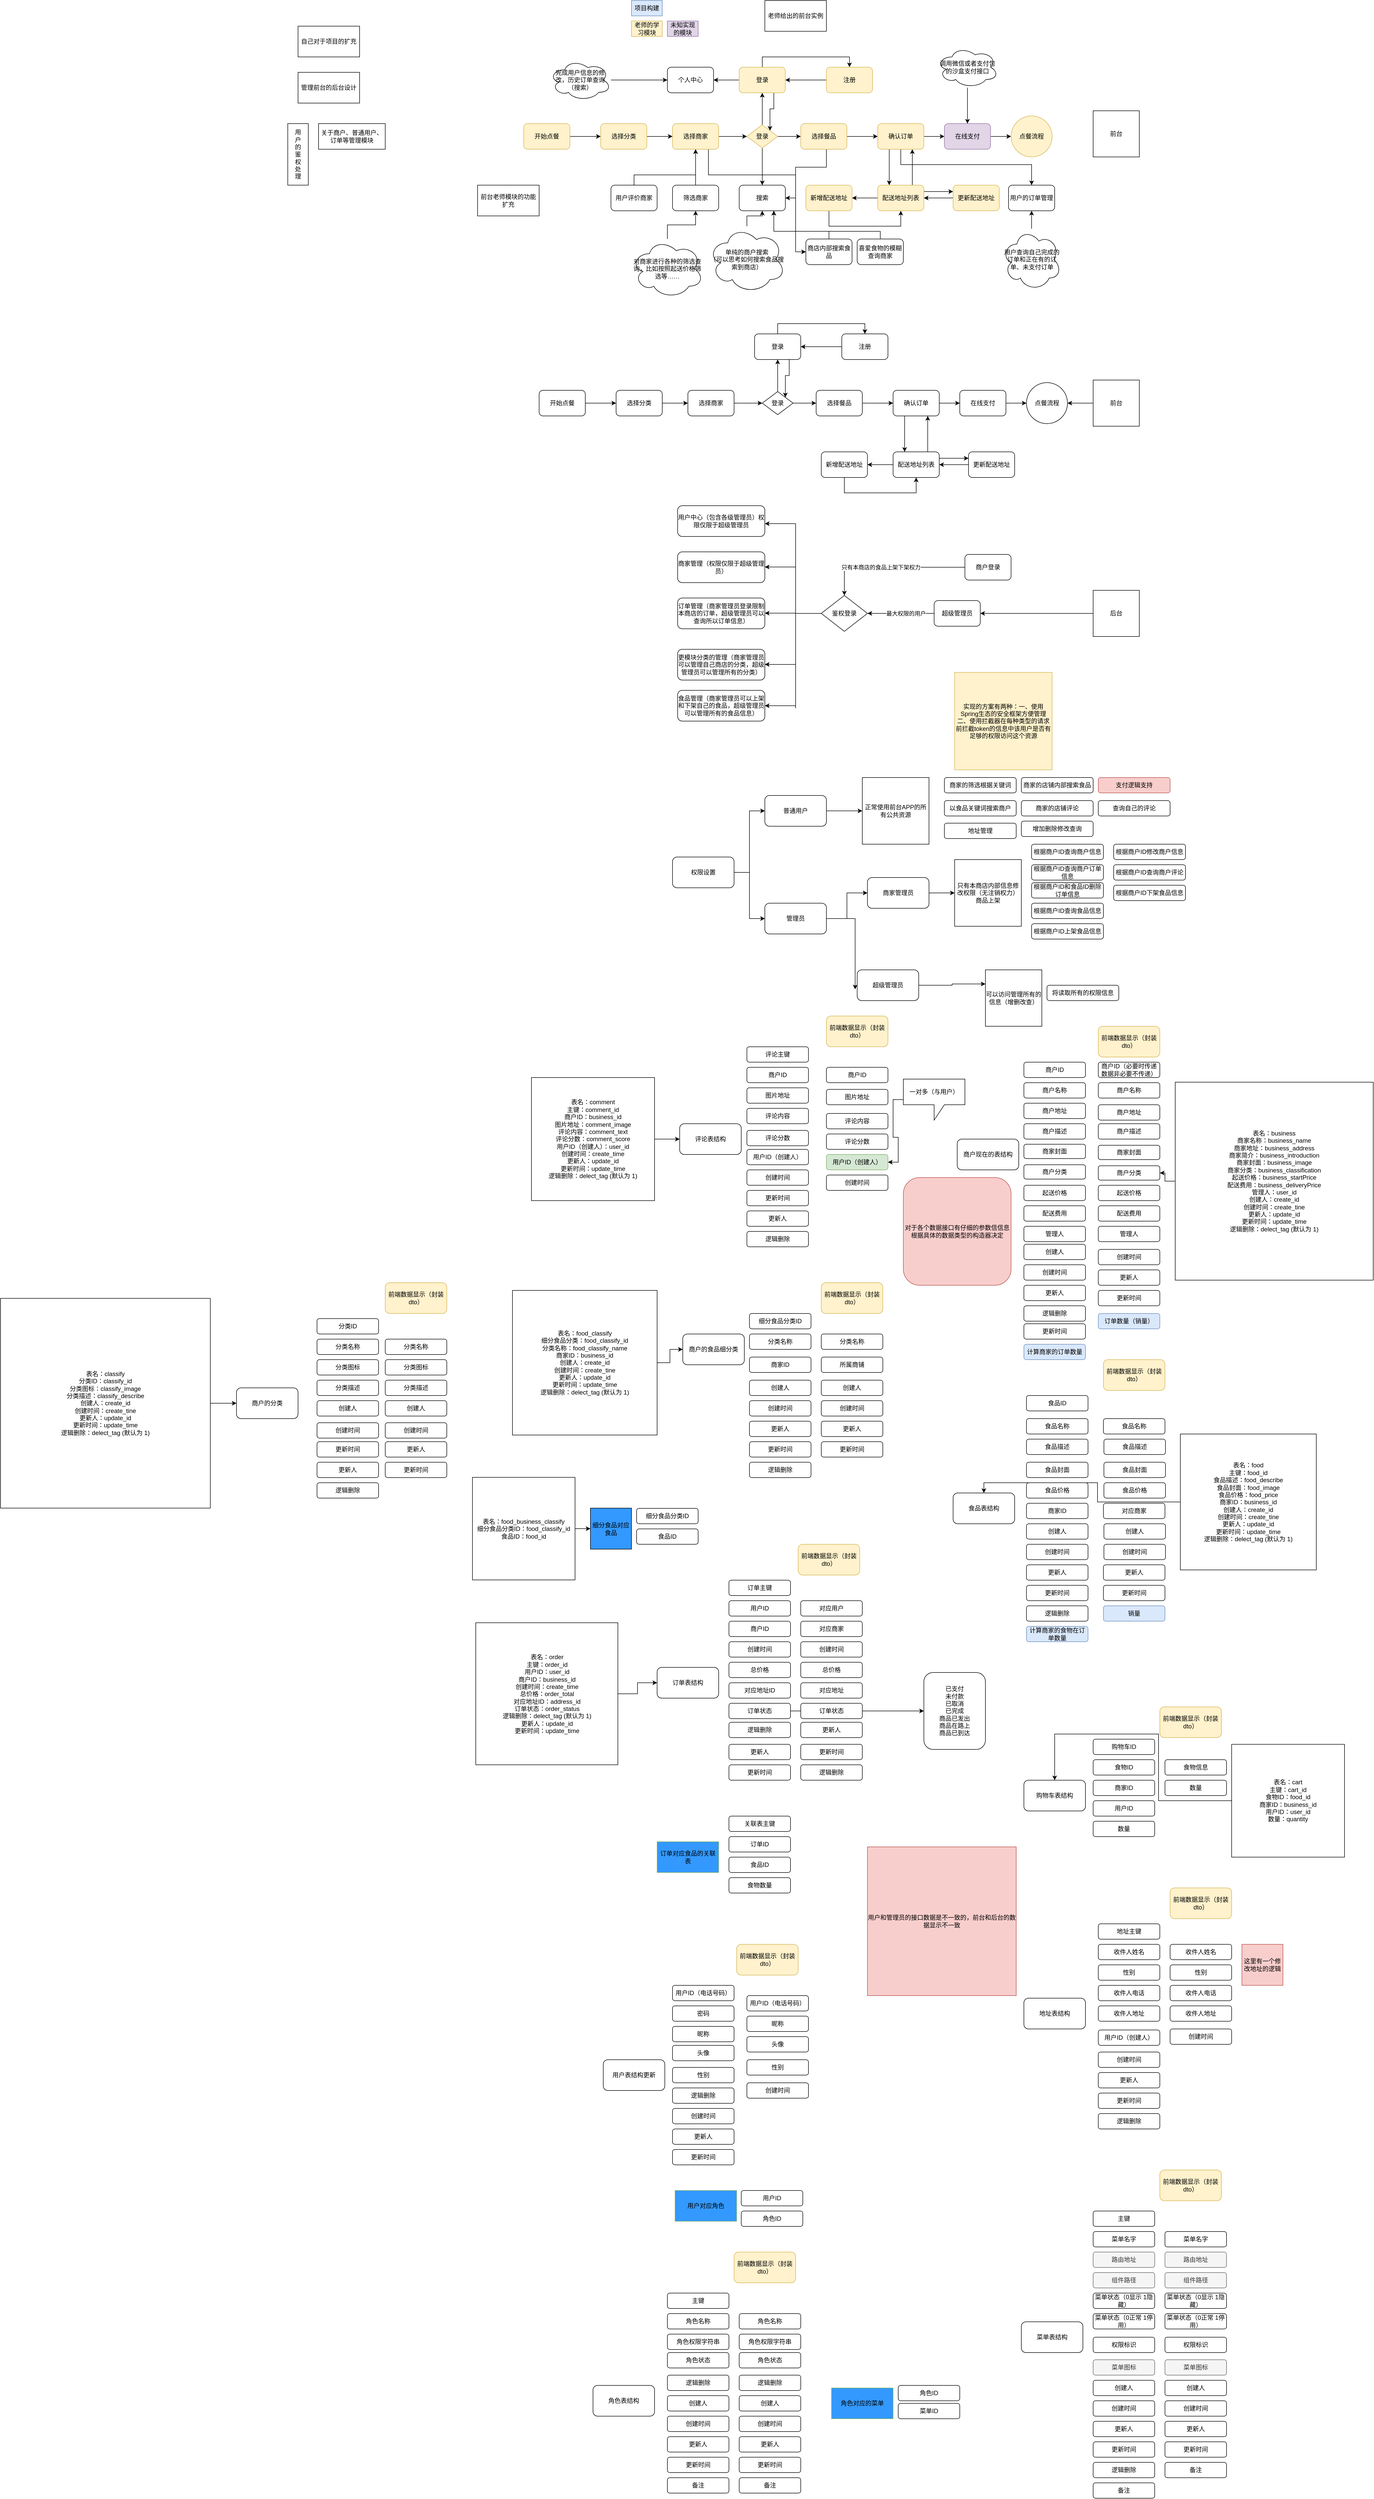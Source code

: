 <mxfile version="20.2.7" type="github">
  <diagram id="B1sLrFIomgYrrSebihtv" name="第 1 页">
    <mxGraphModel dx="2747" dy="567" grid="1" gridSize="10" guides="1" tooltips="1" connect="1" arrows="1" fold="1" page="1" pageScale="1" pageWidth="827" pageHeight="1169" math="0" shadow="0">
      <root>
        <mxCell id="0" />
        <mxCell id="1" parent="0" />
        <mxCell id="N0Gv9HjZhwGymhUHtvYP-1" value="项目构建" style="text;html=1;strokeColor=#6c8ebf;fillColor=#dae8fc;align=center;verticalAlign=middle;whiteSpace=wrap;rounded=0;" parent="1" vertex="1">
          <mxGeometry x="200" y="120" width="60" height="30" as="geometry" />
        </mxCell>
        <mxCell id="N0Gv9HjZhwGymhUHtvYP-3" value="老师给出的前台实例" style="rounded=0;whiteSpace=wrap;html=1;" parent="1" vertex="1">
          <mxGeometry x="460" y="120" width="120" height="60" as="geometry" />
        </mxCell>
        <mxCell id="N0Gv9HjZhwGymhUHtvYP-4" value="自己对于项目的扩充" style="rounded=0;whiteSpace=wrap;html=1;" parent="1" vertex="1">
          <mxGeometry x="-450" y="170" width="120" height="60" as="geometry" />
        </mxCell>
        <mxCell id="N0Gv9HjZhwGymhUHtvYP-5" value="用&lt;br&gt;户&lt;br&gt;的&lt;br&gt;鉴&lt;br&gt;权&lt;br&gt;处&lt;br&gt;理" style="rounded=0;whiteSpace=wrap;html=1;" parent="1" vertex="1">
          <mxGeometry x="-470" y="360" width="40" height="120" as="geometry" />
        </mxCell>
        <mxCell id="N0Gv9HjZhwGymhUHtvYP-6" value="管理前台的后台设计" style="rounded=0;whiteSpace=wrap;html=1;" parent="1" vertex="1">
          <mxGeometry x="-450" y="260" width="120" height="60" as="geometry" />
        </mxCell>
        <mxCell id="N0Gv9HjZhwGymhUHtvYP-8" value="关于商户、普通用户、订单等管理模块" style="rounded=0;whiteSpace=wrap;html=1;" parent="1" vertex="1">
          <mxGeometry x="-410" y="360" width="130" height="50" as="geometry" />
        </mxCell>
        <mxCell id="N0Gv9HjZhwGymhUHtvYP-9" value="前台老师模块的功能扩充" style="rounded=0;whiteSpace=wrap;html=1;" parent="1" vertex="1">
          <mxGeometry x="-100" y="480" width="120" height="60" as="geometry" />
        </mxCell>
        <mxCell id="N0Gv9HjZhwGymhUHtvYP-16" style="edgeStyle=orthogonalEdgeStyle;rounded=0;orthogonalLoop=1;jettySize=auto;html=1;exitX=0.5;exitY=0;exitDx=0;exitDy=0;entryX=0.5;entryY=0;entryDx=0;entryDy=0;" parent="1" source="N0Gv9HjZhwGymhUHtvYP-10" target="N0Gv9HjZhwGymhUHtvYP-14" edge="1">
          <mxGeometry relative="1" as="geometry" />
        </mxCell>
        <mxCell id="N0Gv9HjZhwGymhUHtvYP-20" style="edgeStyle=orthogonalEdgeStyle;rounded=0;orthogonalLoop=1;jettySize=auto;html=1;exitX=0.75;exitY=1;exitDx=0;exitDy=0;entryX=1;entryY=0;entryDx=0;entryDy=0;" parent="1" source="N0Gv9HjZhwGymhUHtvYP-10" target="N0Gv9HjZhwGymhUHtvYP-18" edge="1">
          <mxGeometry relative="1" as="geometry" />
        </mxCell>
        <mxCell id="N0Gv9HjZhwGymhUHtvYP-139" style="edgeStyle=orthogonalEdgeStyle;rounded=0;orthogonalLoop=1;jettySize=auto;html=1;entryX=1;entryY=0.5;entryDx=0;entryDy=0;" parent="1" source="N0Gv9HjZhwGymhUHtvYP-10" target="N0Gv9HjZhwGymhUHtvYP-138" edge="1">
          <mxGeometry relative="1" as="geometry" />
        </mxCell>
        <mxCell id="N0Gv9HjZhwGymhUHtvYP-10" value="登录" style="rounded=1;whiteSpace=wrap;html=1;fillColor=#fff2cc;strokeColor=#d6b656;" parent="1" vertex="1">
          <mxGeometry x="410" y="250" width="90" height="50" as="geometry" />
        </mxCell>
        <mxCell id="N0Gv9HjZhwGymhUHtvYP-24" style="edgeStyle=orthogonalEdgeStyle;rounded=0;orthogonalLoop=1;jettySize=auto;html=1;exitX=1;exitY=0.5;exitDx=0;exitDy=0;" parent="1" source="N0Gv9HjZhwGymhUHtvYP-13" target="N0Gv9HjZhwGymhUHtvYP-23" edge="1">
          <mxGeometry relative="1" as="geometry" />
        </mxCell>
        <mxCell id="N0Gv9HjZhwGymhUHtvYP-135" style="edgeStyle=orthogonalEdgeStyle;rounded=0;orthogonalLoop=1;jettySize=auto;html=1;entryX=1;entryY=0.5;entryDx=0;entryDy=0;" parent="1" source="N0Gv9HjZhwGymhUHtvYP-13" target="N0Gv9HjZhwGymhUHtvYP-119" edge="1">
          <mxGeometry relative="1" as="geometry">
            <Array as="points">
              <mxPoint x="580" y="445" />
              <mxPoint x="520" y="445" />
              <mxPoint x="520" y="505" />
            </Array>
          </mxGeometry>
        </mxCell>
        <mxCell id="N0Gv9HjZhwGymhUHtvYP-13" value="选择餐品" style="rounded=1;whiteSpace=wrap;html=1;fillColor=#fff2cc;strokeColor=#d6b656;" parent="1" vertex="1">
          <mxGeometry x="530" y="360" width="90" height="50" as="geometry" />
        </mxCell>
        <mxCell id="N0Gv9HjZhwGymhUHtvYP-15" style="edgeStyle=orthogonalEdgeStyle;rounded=0;orthogonalLoop=1;jettySize=auto;html=1;entryX=1;entryY=0.5;entryDx=0;entryDy=0;" parent="1" source="N0Gv9HjZhwGymhUHtvYP-14" target="N0Gv9HjZhwGymhUHtvYP-10" edge="1">
          <mxGeometry relative="1" as="geometry" />
        </mxCell>
        <mxCell id="N0Gv9HjZhwGymhUHtvYP-14" value="注册" style="rounded=1;whiteSpace=wrap;html=1;fillColor=#fff2cc;strokeColor=#d6b656;" parent="1" vertex="1">
          <mxGeometry x="580" y="250" width="90" height="50" as="geometry" />
        </mxCell>
        <mxCell id="N0Gv9HjZhwGymhUHtvYP-21" style="edgeStyle=orthogonalEdgeStyle;rounded=0;orthogonalLoop=1;jettySize=auto;html=1;exitX=0.5;exitY=0;exitDx=0;exitDy=0;entryX=0.5;entryY=1;entryDx=0;entryDy=0;" parent="1" source="N0Gv9HjZhwGymhUHtvYP-18" target="N0Gv9HjZhwGymhUHtvYP-10" edge="1">
          <mxGeometry relative="1" as="geometry" />
        </mxCell>
        <mxCell id="N0Gv9HjZhwGymhUHtvYP-22" style="edgeStyle=orthogonalEdgeStyle;rounded=0;orthogonalLoop=1;jettySize=auto;html=1;exitX=1;exitY=0.5;exitDx=0;exitDy=0;entryX=0;entryY=0.5;entryDx=0;entryDy=0;" parent="1" source="N0Gv9HjZhwGymhUHtvYP-18" target="N0Gv9HjZhwGymhUHtvYP-13" edge="1">
          <mxGeometry relative="1" as="geometry" />
        </mxCell>
        <mxCell id="N0Gv9HjZhwGymhUHtvYP-201" style="edgeStyle=orthogonalEdgeStyle;rounded=0;orthogonalLoop=1;jettySize=auto;html=1;entryX=0.5;entryY=0;entryDx=0;entryDy=0;" parent="1" source="N0Gv9HjZhwGymhUHtvYP-18" target="N0Gv9HjZhwGymhUHtvYP-119" edge="1">
          <mxGeometry relative="1" as="geometry" />
        </mxCell>
        <mxCell id="N0Gv9HjZhwGymhUHtvYP-18" value="登录" style="rhombus;whiteSpace=wrap;html=1;fillColor=#fff2cc;strokeColor=#d6b656;" parent="1" vertex="1">
          <mxGeometry x="425" y="362.5" width="60" height="45" as="geometry" />
        </mxCell>
        <mxCell id="N0Gv9HjZhwGymhUHtvYP-27" style="edgeStyle=orthogonalEdgeStyle;rounded=0;orthogonalLoop=1;jettySize=auto;html=1;exitX=1;exitY=0.5;exitDx=0;exitDy=0;entryX=0;entryY=0.5;entryDx=0;entryDy=0;" parent="1" source="N0Gv9HjZhwGymhUHtvYP-23" target="N0Gv9HjZhwGymhUHtvYP-25" edge="1">
          <mxGeometry relative="1" as="geometry" />
        </mxCell>
        <mxCell id="N0Gv9HjZhwGymhUHtvYP-30" style="edgeStyle=orthogonalEdgeStyle;rounded=0;orthogonalLoop=1;jettySize=auto;html=1;exitX=0.25;exitY=1;exitDx=0;exitDy=0;entryX=0.25;entryY=0;entryDx=0;entryDy=0;" parent="1" source="N0Gv9HjZhwGymhUHtvYP-23" target="N0Gv9HjZhwGymhUHtvYP-29" edge="1">
          <mxGeometry relative="1" as="geometry" />
        </mxCell>
        <mxCell id="N0Gv9HjZhwGymhUHtvYP-132" style="edgeStyle=orthogonalEdgeStyle;rounded=0;orthogonalLoop=1;jettySize=auto;html=1;entryX=0.5;entryY=0;entryDx=0;entryDy=0;" parent="1" source="N0Gv9HjZhwGymhUHtvYP-23" target="N0Gv9HjZhwGymhUHtvYP-130" edge="1">
          <mxGeometry relative="1" as="geometry">
            <Array as="points">
              <mxPoint x="725" y="440" />
              <mxPoint x="980" y="440" />
              <mxPoint x="980" y="480" />
            </Array>
          </mxGeometry>
        </mxCell>
        <mxCell id="N0Gv9HjZhwGymhUHtvYP-23" value="确认订单" style="rounded=1;whiteSpace=wrap;html=1;fillColor=#fff2cc;strokeColor=#d6b656;" parent="1" vertex="1">
          <mxGeometry x="680" y="360" width="90" height="50" as="geometry" />
        </mxCell>
        <mxCell id="N0Gv9HjZhwGymhUHtvYP-28" style="edgeStyle=orthogonalEdgeStyle;rounded=0;orthogonalLoop=1;jettySize=auto;html=1;exitX=1;exitY=0.5;exitDx=0;exitDy=0;entryX=0;entryY=0.5;entryDx=0;entryDy=0;" parent="1" source="N0Gv9HjZhwGymhUHtvYP-25" target="N0Gv9HjZhwGymhUHtvYP-26" edge="1">
          <mxGeometry relative="1" as="geometry" />
        </mxCell>
        <mxCell id="N0Gv9HjZhwGymhUHtvYP-25" value="在线支付" style="rounded=1;whiteSpace=wrap;html=1;fillColor=#e1d5e7;strokeColor=#9673a6;" parent="1" vertex="1">
          <mxGeometry x="810" y="360" width="90" height="50" as="geometry" />
        </mxCell>
        <mxCell id="N0Gv9HjZhwGymhUHtvYP-26" value="点餐流程" style="ellipse;whiteSpace=wrap;html=1;aspect=fixed;fillColor=#fff2cc;strokeColor=#d6b656;" parent="1" vertex="1">
          <mxGeometry x="940" y="345" width="80" height="80" as="geometry" />
        </mxCell>
        <mxCell id="N0Gv9HjZhwGymhUHtvYP-31" style="edgeStyle=orthogonalEdgeStyle;rounded=0;orthogonalLoop=1;jettySize=auto;html=1;exitX=0.75;exitY=0;exitDx=0;exitDy=0;entryX=0.75;entryY=1;entryDx=0;entryDy=0;" parent="1" source="N0Gv9HjZhwGymhUHtvYP-29" target="N0Gv9HjZhwGymhUHtvYP-23" edge="1">
          <mxGeometry relative="1" as="geometry" />
        </mxCell>
        <mxCell id="N0Gv9HjZhwGymhUHtvYP-34" style="edgeStyle=orthogonalEdgeStyle;rounded=0;orthogonalLoop=1;jettySize=auto;html=1;" parent="1" source="N0Gv9HjZhwGymhUHtvYP-29" target="N0Gv9HjZhwGymhUHtvYP-32" edge="1">
          <mxGeometry relative="1" as="geometry" />
        </mxCell>
        <mxCell id="N0Gv9HjZhwGymhUHtvYP-36" style="edgeStyle=orthogonalEdgeStyle;rounded=0;orthogonalLoop=1;jettySize=auto;html=1;exitX=1;exitY=0.25;exitDx=0;exitDy=0;entryX=0;entryY=0.25;entryDx=0;entryDy=0;" parent="1" source="N0Gv9HjZhwGymhUHtvYP-29" target="N0Gv9HjZhwGymhUHtvYP-33" edge="1">
          <mxGeometry relative="1" as="geometry" />
        </mxCell>
        <mxCell id="N0Gv9HjZhwGymhUHtvYP-29" value="配送地址列表" style="rounded=1;whiteSpace=wrap;html=1;fillColor=#fff2cc;strokeColor=#d6b656;" parent="1" vertex="1">
          <mxGeometry x="680" y="480" width="90" height="50" as="geometry" />
        </mxCell>
        <mxCell id="N0Gv9HjZhwGymhUHtvYP-37" style="edgeStyle=orthogonalEdgeStyle;rounded=0;orthogonalLoop=1;jettySize=auto;html=1;entryX=0.5;entryY=1;entryDx=0;entryDy=0;" parent="1" source="N0Gv9HjZhwGymhUHtvYP-32" target="N0Gv9HjZhwGymhUHtvYP-29" edge="1">
          <mxGeometry relative="1" as="geometry">
            <Array as="points">
              <mxPoint x="585" y="560" />
              <mxPoint x="725" y="560" />
            </Array>
          </mxGeometry>
        </mxCell>
        <mxCell id="N0Gv9HjZhwGymhUHtvYP-32" value="新增配送地址" style="rounded=1;whiteSpace=wrap;html=1;fillColor=#fff2cc;strokeColor=#d6b656;" parent="1" vertex="1">
          <mxGeometry x="540" y="480" width="90" height="50" as="geometry" />
        </mxCell>
        <mxCell id="N0Gv9HjZhwGymhUHtvYP-35" style="edgeStyle=orthogonalEdgeStyle;rounded=0;orthogonalLoop=1;jettySize=auto;html=1;entryX=1;entryY=0.5;entryDx=0;entryDy=0;" parent="1" source="N0Gv9HjZhwGymhUHtvYP-33" target="N0Gv9HjZhwGymhUHtvYP-29" edge="1">
          <mxGeometry relative="1" as="geometry" />
        </mxCell>
        <mxCell id="N0Gv9HjZhwGymhUHtvYP-33" value="更新配送地址" style="rounded=1;whiteSpace=wrap;html=1;fillColor=#fff2cc;strokeColor=#d6b656;" parent="1" vertex="1">
          <mxGeometry x="827" y="480" width="90" height="50" as="geometry" />
        </mxCell>
        <mxCell id="N0Gv9HjZhwGymhUHtvYP-44" style="edgeStyle=orthogonalEdgeStyle;rounded=0;orthogonalLoop=1;jettySize=auto;html=1;exitX=1;exitY=0.5;exitDx=0;exitDy=0;entryX=0;entryY=0.5;entryDx=0;entryDy=0;" parent="1" source="N0Gv9HjZhwGymhUHtvYP-38" target="N0Gv9HjZhwGymhUHtvYP-18" edge="1">
          <mxGeometry relative="1" as="geometry" />
        </mxCell>
        <mxCell id="N0Gv9HjZhwGymhUHtvYP-202" style="edgeStyle=orthogonalEdgeStyle;rounded=0;orthogonalLoop=1;jettySize=auto;html=1;entryX=0;entryY=0.5;entryDx=0;entryDy=0;" parent="1" source="N0Gv9HjZhwGymhUHtvYP-38" target="N0Gv9HjZhwGymhUHtvYP-136" edge="1">
          <mxGeometry relative="1" as="geometry">
            <Array as="points">
              <mxPoint x="350" y="460" />
              <mxPoint x="520" y="460" />
              <mxPoint x="520" y="610" />
            </Array>
          </mxGeometry>
        </mxCell>
        <mxCell id="N0Gv9HjZhwGymhUHtvYP-38" value="选择商家" style="rounded=1;whiteSpace=wrap;html=1;fillColor=#fff2cc;strokeColor=#d6b656;" parent="1" vertex="1">
          <mxGeometry x="280" y="360" width="90" height="50" as="geometry" />
        </mxCell>
        <mxCell id="N0Gv9HjZhwGymhUHtvYP-43" style="edgeStyle=orthogonalEdgeStyle;rounded=0;orthogonalLoop=1;jettySize=auto;html=1;entryX=0;entryY=0.5;entryDx=0;entryDy=0;" parent="1" source="N0Gv9HjZhwGymhUHtvYP-39" target="N0Gv9HjZhwGymhUHtvYP-38" edge="1">
          <mxGeometry relative="1" as="geometry" />
        </mxCell>
        <mxCell id="N0Gv9HjZhwGymhUHtvYP-39" value="选择分类" style="rounded=1;whiteSpace=wrap;html=1;fillColor=#fff2cc;strokeColor=#d6b656;" parent="1" vertex="1">
          <mxGeometry x="140" y="360" width="90" height="50" as="geometry" />
        </mxCell>
        <mxCell id="N0Gv9HjZhwGymhUHtvYP-42" style="edgeStyle=orthogonalEdgeStyle;rounded=0;orthogonalLoop=1;jettySize=auto;html=1;entryX=0;entryY=0.5;entryDx=0;entryDy=0;" parent="1" source="N0Gv9HjZhwGymhUHtvYP-40" target="N0Gv9HjZhwGymhUHtvYP-39" edge="1">
          <mxGeometry relative="1" as="geometry" />
        </mxCell>
        <mxCell id="N0Gv9HjZhwGymhUHtvYP-40" value="开始点餐" style="rounded=1;whiteSpace=wrap;html=1;fillColor=#fff2cc;strokeColor=#d6b656;" parent="1" vertex="1">
          <mxGeometry x="-10" y="360" width="90" height="50" as="geometry" />
        </mxCell>
        <mxCell id="N0Gv9HjZhwGymhUHtvYP-75" value="" style="group" parent="1" vertex="1" connectable="0">
          <mxGeometry x="20" y="770" width="1030" height="310" as="geometry" />
        </mxCell>
        <mxCell id="N0Gv9HjZhwGymhUHtvYP-47" value="登录" style="rounded=1;whiteSpace=wrap;html=1;" parent="N0Gv9HjZhwGymhUHtvYP-75" vertex="1">
          <mxGeometry x="420" width="90" height="50" as="geometry" />
        </mxCell>
        <mxCell id="N0Gv9HjZhwGymhUHtvYP-49" value="选择餐品" style="rounded=1;whiteSpace=wrap;html=1;" parent="N0Gv9HjZhwGymhUHtvYP-75" vertex="1">
          <mxGeometry x="540" y="110" width="90" height="50" as="geometry" />
        </mxCell>
        <mxCell id="N0Gv9HjZhwGymhUHtvYP-50" style="edgeStyle=orthogonalEdgeStyle;rounded=0;orthogonalLoop=1;jettySize=auto;html=1;entryX=1;entryY=0.5;entryDx=0;entryDy=0;" parent="N0Gv9HjZhwGymhUHtvYP-75" source="N0Gv9HjZhwGymhUHtvYP-51" target="N0Gv9HjZhwGymhUHtvYP-47" edge="1">
          <mxGeometry relative="1" as="geometry" />
        </mxCell>
        <mxCell id="N0Gv9HjZhwGymhUHtvYP-51" value="注册" style="rounded=1;whiteSpace=wrap;html=1;" parent="N0Gv9HjZhwGymhUHtvYP-75" vertex="1">
          <mxGeometry x="590" width="90" height="50" as="geometry" />
        </mxCell>
        <mxCell id="N0Gv9HjZhwGymhUHtvYP-45" style="edgeStyle=orthogonalEdgeStyle;rounded=0;orthogonalLoop=1;jettySize=auto;html=1;exitX=0.5;exitY=0;exitDx=0;exitDy=0;entryX=0.5;entryY=0;entryDx=0;entryDy=0;" parent="N0Gv9HjZhwGymhUHtvYP-75" source="N0Gv9HjZhwGymhUHtvYP-47" target="N0Gv9HjZhwGymhUHtvYP-51" edge="1">
          <mxGeometry relative="1" as="geometry" />
        </mxCell>
        <mxCell id="N0Gv9HjZhwGymhUHtvYP-52" style="edgeStyle=orthogonalEdgeStyle;rounded=0;orthogonalLoop=1;jettySize=auto;html=1;exitX=0.5;exitY=0;exitDx=0;exitDy=0;entryX=0.5;entryY=1;entryDx=0;entryDy=0;" parent="N0Gv9HjZhwGymhUHtvYP-75" source="N0Gv9HjZhwGymhUHtvYP-54" target="N0Gv9HjZhwGymhUHtvYP-47" edge="1">
          <mxGeometry relative="1" as="geometry" />
        </mxCell>
        <mxCell id="N0Gv9HjZhwGymhUHtvYP-53" style="edgeStyle=orthogonalEdgeStyle;rounded=0;orthogonalLoop=1;jettySize=auto;html=1;exitX=1;exitY=0.5;exitDx=0;exitDy=0;entryX=0;entryY=0.5;entryDx=0;entryDy=0;" parent="N0Gv9HjZhwGymhUHtvYP-75" source="N0Gv9HjZhwGymhUHtvYP-54" target="N0Gv9HjZhwGymhUHtvYP-49" edge="1">
          <mxGeometry relative="1" as="geometry" />
        </mxCell>
        <mxCell id="N0Gv9HjZhwGymhUHtvYP-54" value="登录" style="rhombus;whiteSpace=wrap;html=1;" parent="N0Gv9HjZhwGymhUHtvYP-75" vertex="1">
          <mxGeometry x="435" y="112.5" width="60" height="45" as="geometry" />
        </mxCell>
        <mxCell id="N0Gv9HjZhwGymhUHtvYP-46" style="edgeStyle=orthogonalEdgeStyle;rounded=0;orthogonalLoop=1;jettySize=auto;html=1;exitX=0.75;exitY=1;exitDx=0;exitDy=0;entryX=1;entryY=0;entryDx=0;entryDy=0;" parent="N0Gv9HjZhwGymhUHtvYP-75" source="N0Gv9HjZhwGymhUHtvYP-47" target="N0Gv9HjZhwGymhUHtvYP-54" edge="1">
          <mxGeometry relative="1" as="geometry" />
        </mxCell>
        <mxCell id="N0Gv9HjZhwGymhUHtvYP-57" value="确认订单" style="rounded=1;whiteSpace=wrap;html=1;" parent="N0Gv9HjZhwGymhUHtvYP-75" vertex="1">
          <mxGeometry x="690" y="110" width="90" height="50" as="geometry" />
        </mxCell>
        <mxCell id="N0Gv9HjZhwGymhUHtvYP-48" style="edgeStyle=orthogonalEdgeStyle;rounded=0;orthogonalLoop=1;jettySize=auto;html=1;exitX=1;exitY=0.5;exitDx=0;exitDy=0;" parent="N0Gv9HjZhwGymhUHtvYP-75" source="N0Gv9HjZhwGymhUHtvYP-49" target="N0Gv9HjZhwGymhUHtvYP-57" edge="1">
          <mxGeometry relative="1" as="geometry" />
        </mxCell>
        <mxCell id="N0Gv9HjZhwGymhUHtvYP-59" value="在线支付" style="rounded=1;whiteSpace=wrap;html=1;" parent="N0Gv9HjZhwGymhUHtvYP-75" vertex="1">
          <mxGeometry x="820" y="110" width="90" height="50" as="geometry" />
        </mxCell>
        <mxCell id="N0Gv9HjZhwGymhUHtvYP-55" style="edgeStyle=orthogonalEdgeStyle;rounded=0;orthogonalLoop=1;jettySize=auto;html=1;exitX=1;exitY=0.5;exitDx=0;exitDy=0;entryX=0;entryY=0.5;entryDx=0;entryDy=0;" parent="N0Gv9HjZhwGymhUHtvYP-75" source="N0Gv9HjZhwGymhUHtvYP-57" target="N0Gv9HjZhwGymhUHtvYP-59" edge="1">
          <mxGeometry relative="1" as="geometry" />
        </mxCell>
        <mxCell id="N0Gv9HjZhwGymhUHtvYP-60" value="点餐流程" style="ellipse;whiteSpace=wrap;html=1;aspect=fixed;" parent="N0Gv9HjZhwGymhUHtvYP-75" vertex="1">
          <mxGeometry x="950" y="95" width="80" height="80" as="geometry" />
        </mxCell>
        <mxCell id="N0Gv9HjZhwGymhUHtvYP-58" style="edgeStyle=orthogonalEdgeStyle;rounded=0;orthogonalLoop=1;jettySize=auto;html=1;exitX=1;exitY=0.5;exitDx=0;exitDy=0;entryX=0;entryY=0.5;entryDx=0;entryDy=0;" parent="N0Gv9HjZhwGymhUHtvYP-75" source="N0Gv9HjZhwGymhUHtvYP-59" target="N0Gv9HjZhwGymhUHtvYP-60" edge="1">
          <mxGeometry relative="1" as="geometry" />
        </mxCell>
        <mxCell id="N0Gv9HjZhwGymhUHtvYP-61" style="edgeStyle=orthogonalEdgeStyle;rounded=0;orthogonalLoop=1;jettySize=auto;html=1;exitX=0.75;exitY=0;exitDx=0;exitDy=0;entryX=0.75;entryY=1;entryDx=0;entryDy=0;" parent="N0Gv9HjZhwGymhUHtvYP-75" source="N0Gv9HjZhwGymhUHtvYP-64" target="N0Gv9HjZhwGymhUHtvYP-57" edge="1">
          <mxGeometry relative="1" as="geometry" />
        </mxCell>
        <mxCell id="N0Gv9HjZhwGymhUHtvYP-64" value="配送地址列表" style="rounded=1;whiteSpace=wrap;html=1;" parent="N0Gv9HjZhwGymhUHtvYP-75" vertex="1">
          <mxGeometry x="690" y="230" width="90" height="50" as="geometry" />
        </mxCell>
        <mxCell id="N0Gv9HjZhwGymhUHtvYP-56" style="edgeStyle=orthogonalEdgeStyle;rounded=0;orthogonalLoop=1;jettySize=auto;html=1;exitX=0.25;exitY=1;exitDx=0;exitDy=0;entryX=0.25;entryY=0;entryDx=0;entryDy=0;" parent="N0Gv9HjZhwGymhUHtvYP-75" source="N0Gv9HjZhwGymhUHtvYP-57" target="N0Gv9HjZhwGymhUHtvYP-64" edge="1">
          <mxGeometry relative="1" as="geometry" />
        </mxCell>
        <mxCell id="N0Gv9HjZhwGymhUHtvYP-65" style="edgeStyle=orthogonalEdgeStyle;rounded=0;orthogonalLoop=1;jettySize=auto;html=1;entryX=0.5;entryY=1;entryDx=0;entryDy=0;" parent="N0Gv9HjZhwGymhUHtvYP-75" source="N0Gv9HjZhwGymhUHtvYP-66" target="N0Gv9HjZhwGymhUHtvYP-64" edge="1">
          <mxGeometry relative="1" as="geometry">
            <Array as="points">
              <mxPoint x="595" y="310" />
              <mxPoint x="735" y="310" />
            </Array>
          </mxGeometry>
        </mxCell>
        <mxCell id="N0Gv9HjZhwGymhUHtvYP-66" value="新增配送地址" style="rounded=1;whiteSpace=wrap;html=1;" parent="N0Gv9HjZhwGymhUHtvYP-75" vertex="1">
          <mxGeometry x="550" y="230" width="90" height="50" as="geometry" />
        </mxCell>
        <mxCell id="N0Gv9HjZhwGymhUHtvYP-62" style="edgeStyle=orthogonalEdgeStyle;rounded=0;orthogonalLoop=1;jettySize=auto;html=1;" parent="N0Gv9HjZhwGymhUHtvYP-75" source="N0Gv9HjZhwGymhUHtvYP-64" target="N0Gv9HjZhwGymhUHtvYP-66" edge="1">
          <mxGeometry relative="1" as="geometry" />
        </mxCell>
        <mxCell id="N0Gv9HjZhwGymhUHtvYP-67" style="edgeStyle=orthogonalEdgeStyle;rounded=0;orthogonalLoop=1;jettySize=auto;html=1;entryX=1;entryY=0.5;entryDx=0;entryDy=0;" parent="N0Gv9HjZhwGymhUHtvYP-75" source="N0Gv9HjZhwGymhUHtvYP-68" target="N0Gv9HjZhwGymhUHtvYP-64" edge="1">
          <mxGeometry relative="1" as="geometry" />
        </mxCell>
        <mxCell id="N0Gv9HjZhwGymhUHtvYP-68" value="更新配送地址" style="rounded=1;whiteSpace=wrap;html=1;" parent="N0Gv9HjZhwGymhUHtvYP-75" vertex="1">
          <mxGeometry x="837" y="230" width="90" height="50" as="geometry" />
        </mxCell>
        <mxCell id="N0Gv9HjZhwGymhUHtvYP-63" style="edgeStyle=orthogonalEdgeStyle;rounded=0;orthogonalLoop=1;jettySize=auto;html=1;exitX=1;exitY=0.25;exitDx=0;exitDy=0;entryX=0;entryY=0.25;entryDx=0;entryDy=0;" parent="N0Gv9HjZhwGymhUHtvYP-75" source="N0Gv9HjZhwGymhUHtvYP-64" target="N0Gv9HjZhwGymhUHtvYP-68" edge="1">
          <mxGeometry relative="1" as="geometry" />
        </mxCell>
        <mxCell id="N0Gv9HjZhwGymhUHtvYP-69" style="edgeStyle=orthogonalEdgeStyle;rounded=0;orthogonalLoop=1;jettySize=auto;html=1;exitX=1;exitY=0.5;exitDx=0;exitDy=0;entryX=0;entryY=0.5;entryDx=0;entryDy=0;" parent="N0Gv9HjZhwGymhUHtvYP-75" source="N0Gv9HjZhwGymhUHtvYP-70" target="N0Gv9HjZhwGymhUHtvYP-54" edge="1">
          <mxGeometry relative="1" as="geometry" />
        </mxCell>
        <mxCell id="N0Gv9HjZhwGymhUHtvYP-70" value="选择商家" style="rounded=1;whiteSpace=wrap;html=1;" parent="N0Gv9HjZhwGymhUHtvYP-75" vertex="1">
          <mxGeometry x="290" y="110" width="90" height="50" as="geometry" />
        </mxCell>
        <mxCell id="N0Gv9HjZhwGymhUHtvYP-71" style="edgeStyle=orthogonalEdgeStyle;rounded=0;orthogonalLoop=1;jettySize=auto;html=1;entryX=0;entryY=0.5;entryDx=0;entryDy=0;" parent="N0Gv9HjZhwGymhUHtvYP-75" source="N0Gv9HjZhwGymhUHtvYP-72" target="N0Gv9HjZhwGymhUHtvYP-70" edge="1">
          <mxGeometry relative="1" as="geometry" />
        </mxCell>
        <mxCell id="N0Gv9HjZhwGymhUHtvYP-72" value="选择分类" style="rounded=1;whiteSpace=wrap;html=1;" parent="N0Gv9HjZhwGymhUHtvYP-75" vertex="1">
          <mxGeometry x="150" y="110" width="90" height="50" as="geometry" />
        </mxCell>
        <mxCell id="N0Gv9HjZhwGymhUHtvYP-73" style="edgeStyle=orthogonalEdgeStyle;rounded=0;orthogonalLoop=1;jettySize=auto;html=1;entryX=0;entryY=0.5;entryDx=0;entryDy=0;" parent="N0Gv9HjZhwGymhUHtvYP-75" source="N0Gv9HjZhwGymhUHtvYP-74" target="N0Gv9HjZhwGymhUHtvYP-72" edge="1">
          <mxGeometry relative="1" as="geometry" />
        </mxCell>
        <mxCell id="N0Gv9HjZhwGymhUHtvYP-74" value="开始点餐" style="rounded=1;whiteSpace=wrap;html=1;" parent="N0Gv9HjZhwGymhUHtvYP-75" vertex="1">
          <mxGeometry y="110" width="90" height="50" as="geometry" />
        </mxCell>
        <mxCell id="N0Gv9HjZhwGymhUHtvYP-123" style="edgeStyle=orthogonalEdgeStyle;rounded=0;orthogonalLoop=1;jettySize=auto;html=1;entryX=1;entryY=0.5;entryDx=0;entryDy=0;" parent="1" source="N0Gv9HjZhwGymhUHtvYP-78" target="N0Gv9HjZhwGymhUHtvYP-60" edge="1">
          <mxGeometry relative="1" as="geometry" />
        </mxCell>
        <mxCell id="N0Gv9HjZhwGymhUHtvYP-78" value="前台" style="whiteSpace=wrap;html=1;aspect=fixed;" parent="1" vertex="1">
          <mxGeometry x="1100" y="860" width="90" height="90" as="geometry" />
        </mxCell>
        <mxCell id="N0Gv9HjZhwGymhUHtvYP-114" style="edgeStyle=orthogonalEdgeStyle;rounded=0;orthogonalLoop=1;jettySize=auto;html=1;entryX=1;entryY=0.5;entryDx=0;entryDy=0;" parent="1" source="N0Gv9HjZhwGymhUHtvYP-80" target="N0Gv9HjZhwGymhUHtvYP-113" edge="1">
          <mxGeometry relative="1" as="geometry" />
        </mxCell>
        <mxCell id="N0Gv9HjZhwGymhUHtvYP-80" value="后台" style="whiteSpace=wrap;html=1;aspect=fixed;" parent="1" vertex="1">
          <mxGeometry x="1100" y="1270" width="90" height="90" as="geometry" />
        </mxCell>
        <mxCell id="N0Gv9HjZhwGymhUHtvYP-81" value="鉴权登录" style="rhombus;whiteSpace=wrap;html=1;" parent="1" vertex="1">
          <mxGeometry x="570" y="1280" width="90" height="70" as="geometry" />
        </mxCell>
        <mxCell id="N0Gv9HjZhwGymhUHtvYP-115" style="edgeStyle=orthogonalEdgeStyle;rounded=0;orthogonalLoop=1;jettySize=auto;html=1;entryX=1;entryY=0.5;entryDx=0;entryDy=0;" parent="1" source="N0Gv9HjZhwGymhUHtvYP-113" target="N0Gv9HjZhwGymhUHtvYP-81" edge="1">
          <mxGeometry relative="1" as="geometry" />
        </mxCell>
        <mxCell id="N0Gv9HjZhwGymhUHtvYP-143" value="最大权限的用户" style="edgeLabel;html=1;align=center;verticalAlign=middle;resizable=0;points=[];" parent="N0Gv9HjZhwGymhUHtvYP-115" vertex="1" connectable="0">
          <mxGeometry x="-0.157" relative="1" as="geometry">
            <mxPoint as="offset" />
          </mxGeometry>
        </mxCell>
        <mxCell id="N0Gv9HjZhwGymhUHtvYP-113" value="超级管理员" style="rounded=1;whiteSpace=wrap;html=1;" parent="1" vertex="1">
          <mxGeometry x="790" y="1290" width="90" height="50" as="geometry" />
        </mxCell>
        <mxCell id="N0Gv9HjZhwGymhUHtvYP-117" style="edgeStyle=orthogonalEdgeStyle;rounded=0;orthogonalLoop=1;jettySize=auto;html=1;" parent="1" source="N0Gv9HjZhwGymhUHtvYP-116" target="N0Gv9HjZhwGymhUHtvYP-81" edge="1">
          <mxGeometry relative="1" as="geometry" />
        </mxCell>
        <mxCell id="N0Gv9HjZhwGymhUHtvYP-118" value="只有本商店的食品上架下架权力" style="edgeLabel;html=1;align=center;verticalAlign=middle;resizable=0;points=[];" parent="N0Gv9HjZhwGymhUHtvYP-117" vertex="1" connectable="0">
          <mxGeometry x="0.133" relative="1" as="geometry">
            <mxPoint as="offset" />
          </mxGeometry>
        </mxCell>
        <mxCell id="N0Gv9HjZhwGymhUHtvYP-116" value="商户登录" style="rounded=1;whiteSpace=wrap;html=1;" parent="1" vertex="1">
          <mxGeometry x="850" y="1200" width="90" height="50" as="geometry" />
        </mxCell>
        <mxCell id="N0Gv9HjZhwGymhUHtvYP-119" value="搜索" style="rounded=1;whiteSpace=wrap;html=1;" parent="1" vertex="1">
          <mxGeometry x="410" y="480" width="90" height="50" as="geometry" />
        </mxCell>
        <mxCell id="N0Gv9HjZhwGymhUHtvYP-122" style="edgeStyle=orthogonalEdgeStyle;rounded=0;orthogonalLoop=1;jettySize=auto;html=1;entryX=0.5;entryY=1;entryDx=0;entryDy=0;" parent="1" source="N0Gv9HjZhwGymhUHtvYP-121" target="N0Gv9HjZhwGymhUHtvYP-119" edge="1">
          <mxGeometry relative="1" as="geometry" />
        </mxCell>
        <mxCell id="N0Gv9HjZhwGymhUHtvYP-121" value="单纯的商户搜索&lt;br&gt;（可以思考如何搜索食品搜索到商店）" style="ellipse;shape=cloud;whiteSpace=wrap;html=1;" parent="1" vertex="1">
          <mxGeometry x="350" y="560" width="150" height="130" as="geometry" />
        </mxCell>
        <mxCell id="N0Gv9HjZhwGymhUHtvYP-125" style="edgeStyle=orthogonalEdgeStyle;rounded=0;orthogonalLoop=1;jettySize=auto;html=1;entryX=0.5;entryY=1;entryDx=0;entryDy=0;" parent="1" source="N0Gv9HjZhwGymhUHtvYP-124" target="N0Gv9HjZhwGymhUHtvYP-38" edge="1">
          <mxGeometry relative="1" as="geometry" />
        </mxCell>
        <mxCell id="N0Gv9HjZhwGymhUHtvYP-124" value="筛选商家" style="rounded=1;whiteSpace=wrap;html=1;" parent="1" vertex="1">
          <mxGeometry x="280" y="480" width="90" height="50" as="geometry" />
        </mxCell>
        <mxCell id="N0Gv9HjZhwGymhUHtvYP-127" style="edgeStyle=orthogonalEdgeStyle;rounded=0;orthogonalLoop=1;jettySize=auto;html=1;entryX=0.5;entryY=1;entryDx=0;entryDy=0;" parent="1" source="N0Gv9HjZhwGymhUHtvYP-126" target="N0Gv9HjZhwGymhUHtvYP-124" edge="1">
          <mxGeometry relative="1" as="geometry" />
        </mxCell>
        <mxCell id="N0Gv9HjZhwGymhUHtvYP-126" value="对商家进行各种的筛选查询，比如按照起送价格筛选等……" style="ellipse;shape=cloud;whiteSpace=wrap;html=1;" parent="1" vertex="1">
          <mxGeometry x="200" y="585" width="140" height="115" as="geometry" />
        </mxCell>
        <mxCell id="N0Gv9HjZhwGymhUHtvYP-129" style="edgeStyle=orthogonalEdgeStyle;rounded=0;orthogonalLoop=1;jettySize=auto;html=1;entryX=0.5;entryY=0;entryDx=0;entryDy=0;" parent="1" source="N0Gv9HjZhwGymhUHtvYP-128" target="N0Gv9HjZhwGymhUHtvYP-25" edge="1">
          <mxGeometry relative="1" as="geometry" />
        </mxCell>
        <mxCell id="N0Gv9HjZhwGymhUHtvYP-128" value="调用微信或者支付包的沙盒支付接口" style="ellipse;shape=cloud;whiteSpace=wrap;html=1;" parent="1" vertex="1">
          <mxGeometry x="795" y="210" width="120" height="80" as="geometry" />
        </mxCell>
        <mxCell id="N0Gv9HjZhwGymhUHtvYP-130" value="用户的订单管理" style="rounded=1;whiteSpace=wrap;html=1;" parent="1" vertex="1">
          <mxGeometry x="935" y="480" width="90" height="50" as="geometry" />
        </mxCell>
        <mxCell id="N0Gv9HjZhwGymhUHtvYP-134" style="edgeStyle=orthogonalEdgeStyle;rounded=0;orthogonalLoop=1;jettySize=auto;html=1;entryX=0.5;entryY=1;entryDx=0;entryDy=0;" parent="1" source="N0Gv9HjZhwGymhUHtvYP-133" target="N0Gv9HjZhwGymhUHtvYP-130" edge="1">
          <mxGeometry relative="1" as="geometry" />
        </mxCell>
        <mxCell id="N0Gv9HjZhwGymhUHtvYP-133" value="用户查询自己完成的订单和正在有的订单、未支付订单" style="ellipse;shape=cloud;whiteSpace=wrap;html=1;" parent="1" vertex="1">
          <mxGeometry x="922.5" y="565" width="115" height="120" as="geometry" />
        </mxCell>
        <mxCell id="N0Gv9HjZhwGymhUHtvYP-146" style="edgeStyle=orthogonalEdgeStyle;rounded=0;orthogonalLoop=1;jettySize=auto;html=1;entryX=0.75;entryY=1;entryDx=0;entryDy=0;" parent="1" source="N0Gv9HjZhwGymhUHtvYP-136" target="N0Gv9HjZhwGymhUHtvYP-119" edge="1">
          <mxGeometry relative="1" as="geometry">
            <Array as="points">
              <mxPoint x="585" y="570" />
              <mxPoint x="478" y="570" />
            </Array>
          </mxGeometry>
        </mxCell>
        <mxCell id="N0Gv9HjZhwGymhUHtvYP-136" value="商店内部搜索食品" style="rounded=1;whiteSpace=wrap;html=1;" parent="1" vertex="1">
          <mxGeometry x="540" y="585" width="90" height="50" as="geometry" />
        </mxCell>
        <mxCell id="N0Gv9HjZhwGymhUHtvYP-138" value="个人中心" style="rounded=1;whiteSpace=wrap;html=1;" parent="1" vertex="1">
          <mxGeometry x="270" y="250" width="90" height="50" as="geometry" />
        </mxCell>
        <mxCell id="N0Gv9HjZhwGymhUHtvYP-141" style="edgeStyle=orthogonalEdgeStyle;rounded=0;orthogonalLoop=1;jettySize=auto;html=1;" parent="1" source="N0Gv9HjZhwGymhUHtvYP-140" target="N0Gv9HjZhwGymhUHtvYP-138" edge="1">
          <mxGeometry relative="1" as="geometry" />
        </mxCell>
        <mxCell id="N0Gv9HjZhwGymhUHtvYP-140" value="完成用户信息的修改，历史订单查询（搜索）" style="ellipse;shape=cloud;whiteSpace=wrap;html=1;" parent="1" vertex="1">
          <mxGeometry x="40" y="235" width="120" height="80" as="geometry" />
        </mxCell>
        <mxCell id="N0Gv9HjZhwGymhUHtvYP-142" value="前台" style="whiteSpace=wrap;html=1;aspect=fixed;" parent="1" vertex="1">
          <mxGeometry x="1100" y="335" width="90" height="90" as="geometry" />
        </mxCell>
        <mxCell id="N0Gv9HjZhwGymhUHtvYP-145" style="edgeStyle=orthogonalEdgeStyle;rounded=0;orthogonalLoop=1;jettySize=auto;html=1;entryX=0.75;entryY=1;entryDx=0;entryDy=0;" parent="1" source="N0Gv9HjZhwGymhUHtvYP-144" target="N0Gv9HjZhwGymhUHtvYP-119" edge="1">
          <mxGeometry relative="1" as="geometry">
            <Array as="points">
              <mxPoint x="478" y="570" />
            </Array>
          </mxGeometry>
        </mxCell>
        <mxCell id="N0Gv9HjZhwGymhUHtvYP-144" value="喜爱食物的模糊查询商家" style="rounded=1;whiteSpace=wrap;html=1;" parent="1" vertex="1">
          <mxGeometry x="640" y="585" width="90" height="50" as="geometry" />
        </mxCell>
        <mxCell id="N0Gv9HjZhwGymhUHtvYP-148" style="edgeStyle=orthogonalEdgeStyle;rounded=0;orthogonalLoop=1;jettySize=auto;html=1;entryX=0.5;entryY=1;entryDx=0;entryDy=0;" parent="1" source="N0Gv9HjZhwGymhUHtvYP-147" target="N0Gv9HjZhwGymhUHtvYP-38" edge="1">
          <mxGeometry relative="1" as="geometry">
            <Array as="points">
              <mxPoint x="205" y="460" />
              <mxPoint x="325" y="460" />
            </Array>
          </mxGeometry>
        </mxCell>
        <mxCell id="N0Gv9HjZhwGymhUHtvYP-147" value="用户评价商家" style="rounded=1;whiteSpace=wrap;html=1;" parent="1" vertex="1">
          <mxGeometry x="160" y="480" width="90" height="50" as="geometry" />
        </mxCell>
        <mxCell id="N0Gv9HjZhwGymhUHtvYP-149" value="老师的学习模块" style="rounded=0;whiteSpace=wrap;html=1;fillColor=#fff2cc;strokeColor=#d6b656;" parent="1" vertex="1">
          <mxGeometry x="200" y="160" width="60" height="30" as="geometry" />
        </mxCell>
        <mxCell id="N0Gv9HjZhwGymhUHtvYP-150" value="未知实现的模块" style="rounded=0;whiteSpace=wrap;html=1;fillColor=#e1d5e7;strokeColor=#9673a6;" parent="1" vertex="1">
          <mxGeometry x="270" y="160" width="60" height="30" as="geometry" />
        </mxCell>
        <mxCell id="N0Gv9HjZhwGymhUHtvYP-182" value="用户中心（包含各级管理员）权限仅限于超级管理员" style="rounded=1;whiteSpace=wrap;html=1;" parent="1" vertex="1">
          <mxGeometry x="290" y="1105" width="170" height="60" as="geometry" />
        </mxCell>
        <mxCell id="N0Gv9HjZhwGymhUHtvYP-184" value="商家管理（权限仅限于超级管理员）" style="rounded=1;whiteSpace=wrap;html=1;" parent="1" vertex="1">
          <mxGeometry x="290" y="1195" width="170" height="60" as="geometry" />
        </mxCell>
        <mxCell id="N0Gv9HjZhwGymhUHtvYP-186" value="订单管理（商家管理员登录限制本商店的订单，超级管理员可以查询所以订单信息）" style="rounded=1;whiteSpace=wrap;html=1;" parent="1" vertex="1">
          <mxGeometry x="290" y="1285" width="170" height="60" as="geometry" />
        </mxCell>
        <mxCell id="N0Gv9HjZhwGymhUHtvYP-187" value="更模块分类的管理（商家管理员可以管理自己商店的分类，超级管理员可以管理所有的分类）" style="rounded=1;whiteSpace=wrap;html=1;" parent="1" vertex="1">
          <mxGeometry x="290" y="1385" width="170" height="60" as="geometry" />
        </mxCell>
        <mxCell id="N0Gv9HjZhwGymhUHtvYP-188" value="食品管理（商家管理员可以上架和下架自己的食品，超级管理员可以管理所有的食品信息）" style="rounded=1;whiteSpace=wrap;html=1;" parent="1" vertex="1">
          <mxGeometry x="290" y="1465" width="170" height="60" as="geometry" />
        </mxCell>
        <mxCell id="N0Gv9HjZhwGymhUHtvYP-194" value="" style="endArrow=none;html=1;rounded=0;entryX=0;entryY=0.5;entryDx=0;entryDy=0;" parent="1" target="N0Gv9HjZhwGymhUHtvYP-81" edge="1">
          <mxGeometry width="50" height="50" relative="1" as="geometry">
            <mxPoint x="520" y="1140" as="sourcePoint" />
            <mxPoint x="630" y="1440" as="targetPoint" />
            <Array as="points">
              <mxPoint x="520" y="1315" />
            </Array>
          </mxGeometry>
        </mxCell>
        <mxCell id="N0Gv9HjZhwGymhUHtvYP-195" value="" style="endArrow=none;html=1;rounded=0;" parent="1" edge="1">
          <mxGeometry width="50" height="50" relative="1" as="geometry">
            <mxPoint x="520" y="1500" as="sourcePoint" />
            <mxPoint x="520" y="1310" as="targetPoint" />
          </mxGeometry>
        </mxCell>
        <mxCell id="N0Gv9HjZhwGymhUHtvYP-196" value="" style="endArrow=classic;html=1;rounded=0;entryX=1;entryY=0.5;entryDx=0;entryDy=0;" parent="1" target="N0Gv9HjZhwGymhUHtvYP-188" edge="1">
          <mxGeometry width="50" height="50" relative="1" as="geometry">
            <mxPoint x="520" y="1495" as="sourcePoint" />
            <mxPoint x="660" y="1420" as="targetPoint" />
          </mxGeometry>
        </mxCell>
        <mxCell id="N0Gv9HjZhwGymhUHtvYP-197" value="" style="endArrow=classic;html=1;rounded=0;entryX=1;entryY=0.5;entryDx=0;entryDy=0;" parent="1" edge="1">
          <mxGeometry width="50" height="50" relative="1" as="geometry">
            <mxPoint x="520" y="1414.5" as="sourcePoint" />
            <mxPoint x="460" y="1414.5" as="targetPoint" />
          </mxGeometry>
        </mxCell>
        <mxCell id="N0Gv9HjZhwGymhUHtvYP-198" value="" style="endArrow=classic;html=1;rounded=0;entryX=1;entryY=0.5;entryDx=0;entryDy=0;" parent="1" edge="1">
          <mxGeometry width="50" height="50" relative="1" as="geometry">
            <mxPoint x="520" y="1314.5" as="sourcePoint" />
            <mxPoint x="460" y="1314.5" as="targetPoint" />
          </mxGeometry>
        </mxCell>
        <mxCell id="N0Gv9HjZhwGymhUHtvYP-199" value="" style="endArrow=classic;html=1;rounded=0;entryX=1;entryY=0.5;entryDx=0;entryDy=0;" parent="1" edge="1">
          <mxGeometry width="50" height="50" relative="1" as="geometry">
            <mxPoint x="520" y="1224.5" as="sourcePoint" />
            <mxPoint x="460" y="1224.5" as="targetPoint" />
          </mxGeometry>
        </mxCell>
        <mxCell id="N0Gv9HjZhwGymhUHtvYP-200" value="" style="endArrow=classic;html=1;rounded=0;entryX=1;entryY=0.5;entryDx=0;entryDy=0;" parent="1" edge="1">
          <mxGeometry width="50" height="50" relative="1" as="geometry">
            <mxPoint x="520" y="1140" as="sourcePoint" />
            <mxPoint x="460" y="1140" as="targetPoint" />
          </mxGeometry>
        </mxCell>
        <mxCell id="6eyHdnT-QDVHBmILRM22-9" style="edgeStyle=orthogonalEdgeStyle;rounded=0;orthogonalLoop=1;jettySize=auto;html=1;entryX=0;entryY=0.5;entryDx=0;entryDy=0;" parent="1" source="6eyHdnT-QDVHBmILRM22-1" target="6eyHdnT-QDVHBmILRM22-2" edge="1">
          <mxGeometry relative="1" as="geometry" />
        </mxCell>
        <mxCell id="6eyHdnT-QDVHBmILRM22-10" style="edgeStyle=orthogonalEdgeStyle;rounded=0;orthogonalLoop=1;jettySize=auto;html=1;entryX=0;entryY=0.5;entryDx=0;entryDy=0;" parent="1" source="6eyHdnT-QDVHBmILRM22-1" target="6eyHdnT-QDVHBmILRM22-3" edge="1">
          <mxGeometry relative="1" as="geometry" />
        </mxCell>
        <mxCell id="6eyHdnT-QDVHBmILRM22-1" value="权限设置" style="rounded=1;whiteSpace=wrap;html=1;" parent="1" vertex="1">
          <mxGeometry x="280" y="1790" width="120" height="60" as="geometry" />
        </mxCell>
        <mxCell id="6eyHdnT-QDVHBmILRM22-14" style="edgeStyle=orthogonalEdgeStyle;rounded=0;orthogonalLoop=1;jettySize=auto;html=1;entryX=0;entryY=0.5;entryDx=0;entryDy=0;" parent="1" source="6eyHdnT-QDVHBmILRM22-2" target="6eyHdnT-QDVHBmILRM22-11" edge="1">
          <mxGeometry relative="1" as="geometry" />
        </mxCell>
        <mxCell id="6eyHdnT-QDVHBmILRM22-2" value="普通用户" style="rounded=1;whiteSpace=wrap;html=1;" parent="1" vertex="1">
          <mxGeometry x="460" y="1670" width="120" height="60" as="geometry" />
        </mxCell>
        <mxCell id="6eyHdnT-QDVHBmILRM22-7" style="edgeStyle=orthogonalEdgeStyle;rounded=0;orthogonalLoop=1;jettySize=auto;html=1;entryX=0;entryY=0.5;entryDx=0;entryDy=0;" parent="1" source="6eyHdnT-QDVHBmILRM22-3" target="6eyHdnT-QDVHBmILRM22-6" edge="1">
          <mxGeometry relative="1" as="geometry" />
        </mxCell>
        <mxCell id="6eyHdnT-QDVHBmILRM22-8" style="edgeStyle=orthogonalEdgeStyle;rounded=0;orthogonalLoop=1;jettySize=auto;html=1;entryX=-0.033;entryY=0.633;entryDx=0;entryDy=0;entryPerimeter=0;" parent="1" source="6eyHdnT-QDVHBmILRM22-3" target="6eyHdnT-QDVHBmILRM22-5" edge="1">
          <mxGeometry relative="1" as="geometry" />
        </mxCell>
        <mxCell id="6eyHdnT-QDVHBmILRM22-3" value="管理员" style="rounded=1;whiteSpace=wrap;html=1;" parent="1" vertex="1">
          <mxGeometry x="460" y="1880" width="120" height="60" as="geometry" />
        </mxCell>
        <mxCell id="6eyHdnT-QDVHBmILRM22-16" style="edgeStyle=orthogonalEdgeStyle;rounded=0;orthogonalLoop=1;jettySize=auto;html=1;entryX=0;entryY=0.25;entryDx=0;entryDy=0;" parent="1" source="6eyHdnT-QDVHBmILRM22-5" target="6eyHdnT-QDVHBmILRM22-13" edge="1">
          <mxGeometry relative="1" as="geometry" />
        </mxCell>
        <mxCell id="6eyHdnT-QDVHBmILRM22-5" value="超级管理员" style="rounded=1;whiteSpace=wrap;html=1;" parent="1" vertex="1">
          <mxGeometry x="640" y="2010" width="120" height="60" as="geometry" />
        </mxCell>
        <mxCell id="6eyHdnT-QDVHBmILRM22-15" style="edgeStyle=orthogonalEdgeStyle;rounded=0;orthogonalLoop=1;jettySize=auto;html=1;" parent="1" source="6eyHdnT-QDVHBmILRM22-6" target="6eyHdnT-QDVHBmILRM22-12" edge="1">
          <mxGeometry relative="1" as="geometry" />
        </mxCell>
        <mxCell id="6eyHdnT-QDVHBmILRM22-6" value="商家管理员" style="rounded=1;whiteSpace=wrap;html=1;" parent="1" vertex="1">
          <mxGeometry x="660" y="1830" width="120" height="60" as="geometry" />
        </mxCell>
        <mxCell id="6eyHdnT-QDVHBmILRM22-11" value="正常使用前台APP的所有公共资源" style="whiteSpace=wrap;html=1;aspect=fixed;" parent="1" vertex="1">
          <mxGeometry x="650" y="1635" width="130" height="130" as="geometry" />
        </mxCell>
        <mxCell id="6eyHdnT-QDVHBmILRM22-12" value="只有本商店内部信息修改权限（无注销权力）&lt;br&gt;商品上架" style="whiteSpace=wrap;html=1;aspect=fixed;" parent="1" vertex="1">
          <mxGeometry x="830" y="1795" width="130" height="130" as="geometry" />
        </mxCell>
        <mxCell id="6eyHdnT-QDVHBmILRM22-13" value="可以访问管理所有的信息（增删改查）" style="whiteSpace=wrap;html=1;aspect=fixed;" parent="1" vertex="1">
          <mxGeometry x="890" y="2010" width="110" height="110" as="geometry" />
        </mxCell>
        <mxCell id="6eyHdnT-QDVHBmILRM22-17" value="实现的方案有两种：一、使用Spring生态的安全框架方便管理&lt;br&gt;二、使用拦截器在每种类型的请求前拦截token的信息中该用户是否有足够的权限访问这个资源" style="whiteSpace=wrap;html=1;aspect=fixed;fillColor=#fff2cc;strokeColor=#d6b656;" parent="1" vertex="1">
          <mxGeometry x="830" y="1430" width="190" height="190" as="geometry" />
        </mxCell>
        <mxCell id="ecuAaUfZW-VxKhb3J7IX-1" value="根据商户ID查询商户信息" style="rounded=1;whiteSpace=wrap;html=1;" vertex="1" parent="1">
          <mxGeometry x="980" y="1765" width="140" height="30" as="geometry" />
        </mxCell>
        <mxCell id="ecuAaUfZW-VxKhb3J7IX-2" value="根据商户ID查询商户订单信息" style="rounded=1;whiteSpace=wrap;html=1;" vertex="1" parent="1">
          <mxGeometry x="980" y="1805" width="140" height="30" as="geometry" />
        </mxCell>
        <mxCell id="ecuAaUfZW-VxKhb3J7IX-3" value="根据商户ID和食品ID删除订单信息" style="rounded=1;whiteSpace=wrap;html=1;" vertex="1" parent="1">
          <mxGeometry x="980" y="1840" width="140" height="30" as="geometry" />
        </mxCell>
        <mxCell id="ecuAaUfZW-VxKhb3J7IX-4" value="根据商户ID查询食品信息" style="rounded=1;whiteSpace=wrap;html=1;" vertex="1" parent="1">
          <mxGeometry x="980" y="1880" width="140" height="30" as="geometry" />
        </mxCell>
        <mxCell id="ecuAaUfZW-VxKhb3J7IX-5" value="根据商户ID上架食品信息" style="rounded=1;whiteSpace=wrap;html=1;" vertex="1" parent="1">
          <mxGeometry x="980" y="1920" width="140" height="30" as="geometry" />
        </mxCell>
        <mxCell id="ecuAaUfZW-VxKhb3J7IX-6" value="根据商户ID下架食品信息" style="rounded=1;whiteSpace=wrap;html=1;" vertex="1" parent="1">
          <mxGeometry x="1140" y="1845" width="140" height="30" as="geometry" />
        </mxCell>
        <mxCell id="ecuAaUfZW-VxKhb3J7IX-7" value="将读取所有的权限信息" style="rounded=1;whiteSpace=wrap;html=1;" vertex="1" parent="1">
          <mxGeometry x="1010" y="2040" width="140" height="30" as="geometry" />
        </mxCell>
        <mxCell id="ecuAaUfZW-VxKhb3J7IX-8" value="根据商户ID修改商户信息" style="rounded=1;whiteSpace=wrap;html=1;" vertex="1" parent="1">
          <mxGeometry x="1140" y="1765" width="140" height="30" as="geometry" />
        </mxCell>
        <mxCell id="ecuAaUfZW-VxKhb3J7IX-9" value="商家的筛选根据关键词" style="rounded=1;whiteSpace=wrap;html=1;" vertex="1" parent="1">
          <mxGeometry x="810" y="1635" width="140" height="30" as="geometry" />
        </mxCell>
        <mxCell id="ecuAaUfZW-VxKhb3J7IX-10" value="以食品关键词搜索商户" style="rounded=1;whiteSpace=wrap;html=1;" vertex="1" parent="1">
          <mxGeometry x="810" y="1680" width="140" height="30" as="geometry" />
        </mxCell>
        <mxCell id="ecuAaUfZW-VxKhb3J7IX-11" value="地址管理" style="rounded=1;whiteSpace=wrap;html=1;" vertex="1" parent="1">
          <mxGeometry x="810" y="1724" width="140" height="30" as="geometry" />
        </mxCell>
        <mxCell id="ecuAaUfZW-VxKhb3J7IX-12" value="增加删除修改查询" style="rounded=1;whiteSpace=wrap;html=1;" vertex="1" parent="1">
          <mxGeometry x="960" y="1720" width="140" height="30" as="geometry" />
        </mxCell>
        <mxCell id="ecuAaUfZW-VxKhb3J7IX-13" value="商家的店铺内部搜索食品" style="rounded=1;whiteSpace=wrap;html=1;" vertex="1" parent="1">
          <mxGeometry x="960" y="1635" width="140" height="30" as="geometry" />
        </mxCell>
        <mxCell id="ecuAaUfZW-VxKhb3J7IX-14" value="商家的店铺评论" style="rounded=1;whiteSpace=wrap;html=1;" vertex="1" parent="1">
          <mxGeometry x="960" y="1680" width="140" height="30" as="geometry" />
        </mxCell>
        <mxCell id="ecuAaUfZW-VxKhb3J7IX-15" value="支付逻辑支持" style="rounded=1;whiteSpace=wrap;html=1;fillColor=#f8cecc;strokeColor=#b85450;" vertex="1" parent="1">
          <mxGeometry x="1110" y="1635" width="140" height="30" as="geometry" />
        </mxCell>
        <mxCell id="ecuAaUfZW-VxKhb3J7IX-16" value="根据商户ID查询商户评论" style="rounded=1;whiteSpace=wrap;html=1;" vertex="1" parent="1">
          <mxGeometry x="1140" y="1805" width="140" height="30" as="geometry" />
        </mxCell>
        <mxCell id="ecuAaUfZW-VxKhb3J7IX-17" value="评论表结构" style="rounded=1;whiteSpace=wrap;html=1;" vertex="1" parent="1">
          <mxGeometry x="294" y="2310" width="120" height="60" as="geometry" />
        </mxCell>
        <mxCell id="ecuAaUfZW-VxKhb3J7IX-18" value="商户ID" style="rounded=1;whiteSpace=wrap;html=1;" vertex="1" parent="1">
          <mxGeometry x="425" y="2200" width="120" height="30" as="geometry" />
        </mxCell>
        <mxCell id="ecuAaUfZW-VxKhb3J7IX-19" value="图片地址" style="rounded=1;whiteSpace=wrap;html=1;" vertex="1" parent="1">
          <mxGeometry x="425" y="2240" width="120" height="30" as="geometry" />
        </mxCell>
        <mxCell id="ecuAaUfZW-VxKhb3J7IX-20" value="用户ID（创建人）" style="rounded=1;whiteSpace=wrap;html=1;" vertex="1" parent="1">
          <mxGeometry x="425" y="2360" width="120" height="30" as="geometry" />
        </mxCell>
        <mxCell id="ecuAaUfZW-VxKhb3J7IX-21" value="评论主键" style="rounded=1;whiteSpace=wrap;html=1;" vertex="1" parent="1">
          <mxGeometry x="425" y="2160" width="120" height="30" as="geometry" />
        </mxCell>
        <mxCell id="ecuAaUfZW-VxKhb3J7IX-22" value="评论内容" style="rounded=1;whiteSpace=wrap;html=1;" vertex="1" parent="1">
          <mxGeometry x="425" y="2280" width="120" height="30" as="geometry" />
        </mxCell>
        <mxCell id="ecuAaUfZW-VxKhb3J7IX-23" value="评论分数" style="rounded=1;whiteSpace=wrap;html=1;" vertex="1" parent="1">
          <mxGeometry x="425" y="2323" width="120" height="30" as="geometry" />
        </mxCell>
        <mxCell id="ecuAaUfZW-VxKhb3J7IX-24" value="创建时间" style="rounded=1;whiteSpace=wrap;html=1;" vertex="1" parent="1">
          <mxGeometry x="425" y="2400" width="120" height="30" as="geometry" />
        </mxCell>
        <mxCell id="ecuAaUfZW-VxKhb3J7IX-25" value="更新时间" style="rounded=1;whiteSpace=wrap;html=1;" vertex="1" parent="1">
          <mxGeometry x="425" y="2440" width="120" height="30" as="geometry" />
        </mxCell>
        <mxCell id="ecuAaUfZW-VxKhb3J7IX-26" value="更新人" style="rounded=1;whiteSpace=wrap;html=1;" vertex="1" parent="1">
          <mxGeometry x="425" y="2480" width="120" height="30" as="geometry" />
        </mxCell>
        <mxCell id="ecuAaUfZW-VxKhb3J7IX-27" value="商户现在的表结构" style="rounded=1;whiteSpace=wrap;html=1;" vertex="1" parent="1">
          <mxGeometry x="835" y="2340" width="120" height="60" as="geometry" />
        </mxCell>
        <mxCell id="ecuAaUfZW-VxKhb3J7IX-28" value="商户ID" style="rounded=1;whiteSpace=wrap;html=1;" vertex="1" parent="1">
          <mxGeometry x="965" y="2190" width="120" height="30" as="geometry" />
        </mxCell>
        <mxCell id="ecuAaUfZW-VxKhb3J7IX-29" value="商户名称" style="rounded=1;whiteSpace=wrap;html=1;" vertex="1" parent="1">
          <mxGeometry x="965" y="2230" width="120" height="30" as="geometry" />
        </mxCell>
        <mxCell id="ecuAaUfZW-VxKhb3J7IX-31" value="商户地址" style="rounded=1;whiteSpace=wrap;html=1;" vertex="1" parent="1">
          <mxGeometry x="965" y="2270" width="120" height="30" as="geometry" />
        </mxCell>
        <mxCell id="ecuAaUfZW-VxKhb3J7IX-32" value="商户描述" style="rounded=1;whiteSpace=wrap;html=1;" vertex="1" parent="1">
          <mxGeometry x="965" y="2310" width="120" height="30" as="geometry" />
        </mxCell>
        <mxCell id="ecuAaUfZW-VxKhb3J7IX-33" value="商家封面" style="rounded=1;whiteSpace=wrap;html=1;" vertex="1" parent="1">
          <mxGeometry x="965" y="2350" width="120" height="28" as="geometry" />
        </mxCell>
        <mxCell id="ecuAaUfZW-VxKhb3J7IX-34" value="商户分类" style="rounded=1;whiteSpace=wrap;html=1;" vertex="1" parent="1">
          <mxGeometry x="965" y="2390" width="120" height="28" as="geometry" />
        </mxCell>
        <mxCell id="ecuAaUfZW-VxKhb3J7IX-35" style="edgeStyle=orthogonalEdgeStyle;rounded=0;orthogonalLoop=1;jettySize=auto;html=1;exitX=0.5;exitY=1;exitDx=0;exitDy=0;" edge="1" parent="1" source="ecuAaUfZW-VxKhb3J7IX-34" target="ecuAaUfZW-VxKhb3J7IX-34">
          <mxGeometry relative="1" as="geometry" />
        </mxCell>
        <mxCell id="ecuAaUfZW-VxKhb3J7IX-36" value="起送价格" style="rounded=1;whiteSpace=wrap;html=1;" vertex="1" parent="1">
          <mxGeometry x="965" y="2430" width="120" height="30" as="geometry" />
        </mxCell>
        <mxCell id="ecuAaUfZW-VxKhb3J7IX-37" value="配送费用" style="rounded=1;whiteSpace=wrap;html=1;" vertex="1" parent="1">
          <mxGeometry x="965" y="2470" width="120" height="30" as="geometry" />
        </mxCell>
        <mxCell id="ecuAaUfZW-VxKhb3J7IX-39" value="前端数据显示（封装dto）" style="rounded=1;whiteSpace=wrap;html=1;fillColor=#fff2cc;strokeColor=#d6b656;" vertex="1" parent="1">
          <mxGeometry x="1110" y="2120" width="120" height="60" as="geometry" />
        </mxCell>
        <mxCell id="ecuAaUfZW-VxKhb3J7IX-40" value="商户名称" style="rounded=1;whiteSpace=wrap;html=1;" vertex="1" parent="1">
          <mxGeometry x="1110" y="2230" width="120" height="30" as="geometry" />
        </mxCell>
        <mxCell id="ecuAaUfZW-VxKhb3J7IX-41" value="商户地址" style="rounded=1;whiteSpace=wrap;html=1;" vertex="1" parent="1">
          <mxGeometry x="1110" y="2273" width="120" height="30" as="geometry" />
        </mxCell>
        <mxCell id="ecuAaUfZW-VxKhb3J7IX-42" value="商户描述" style="rounded=1;whiteSpace=wrap;html=1;" vertex="1" parent="1">
          <mxGeometry x="1110" y="2310" width="120" height="30" as="geometry" />
        </mxCell>
        <mxCell id="ecuAaUfZW-VxKhb3J7IX-43" value="商家封面" style="rounded=1;whiteSpace=wrap;html=1;" vertex="1" parent="1">
          <mxGeometry x="1110" y="2352" width="120" height="28" as="geometry" />
        </mxCell>
        <mxCell id="ecuAaUfZW-VxKhb3J7IX-44" value="商户分类" style="rounded=1;whiteSpace=wrap;html=1;" vertex="1" parent="1">
          <mxGeometry x="1110" y="2392" width="120" height="28" as="geometry" />
        </mxCell>
        <mxCell id="ecuAaUfZW-VxKhb3J7IX-45" value="起送价格" style="rounded=1;whiteSpace=wrap;html=1;" vertex="1" parent="1">
          <mxGeometry x="1110" y="2430" width="120" height="30" as="geometry" />
        </mxCell>
        <mxCell id="ecuAaUfZW-VxKhb3J7IX-46" value="配送费用" style="rounded=1;whiteSpace=wrap;html=1;" vertex="1" parent="1">
          <mxGeometry x="1110" y="2470" width="120" height="30" as="geometry" />
        </mxCell>
        <mxCell id="ecuAaUfZW-VxKhb3J7IX-47" value="订单数量（销量）" style="rounded=1;whiteSpace=wrap;html=1;fillColor=#dae8fc;strokeColor=#6c8ebf;" vertex="1" parent="1">
          <mxGeometry x="1110" y="2680" width="120" height="30" as="geometry" />
        </mxCell>
        <mxCell id="ecuAaUfZW-VxKhb3J7IX-48" value="计算商家的订单数量" style="rounded=1;whiteSpace=wrap;html=1;fillColor=#dae8fc;strokeColor=#6c8ebf;" vertex="1" parent="1">
          <mxGeometry x="965" y="2740" width="120" height="30" as="geometry" />
        </mxCell>
        <mxCell id="ecuAaUfZW-VxKhb3J7IX-49" value="商户ID（必要时传递数据非必要不传递）" style="rounded=1;whiteSpace=wrap;html=1;" vertex="1" parent="1">
          <mxGeometry x="1110" y="2190" width="120" height="30" as="geometry" />
        </mxCell>
        <mxCell id="ecuAaUfZW-VxKhb3J7IX-50" value="前端数据显示（封装dto）" style="rounded=1;whiteSpace=wrap;html=1;fillColor=#fff2cc;strokeColor=#d6b656;" vertex="1" parent="1">
          <mxGeometry x="580" y="2100" width="120" height="60" as="geometry" />
        </mxCell>
        <mxCell id="ecuAaUfZW-VxKhb3J7IX-51" value="商户ID" style="rounded=1;whiteSpace=wrap;html=1;" vertex="1" parent="1">
          <mxGeometry x="580" y="2200" width="120" height="30" as="geometry" />
        </mxCell>
        <mxCell id="ecuAaUfZW-VxKhb3J7IX-52" value="图片地址" style="rounded=1;whiteSpace=wrap;html=1;" vertex="1" parent="1">
          <mxGeometry x="580" y="2243" width="120" height="30" as="geometry" />
        </mxCell>
        <mxCell id="ecuAaUfZW-VxKhb3J7IX-53" value="评论内容" style="rounded=1;whiteSpace=wrap;html=1;" vertex="1" parent="1">
          <mxGeometry x="580" y="2290" width="120" height="30" as="geometry" />
        </mxCell>
        <mxCell id="ecuAaUfZW-VxKhb3J7IX-54" value="评论分数" style="rounded=1;whiteSpace=wrap;html=1;" vertex="1" parent="1">
          <mxGeometry x="580" y="2330" width="120" height="30" as="geometry" />
        </mxCell>
        <mxCell id="ecuAaUfZW-VxKhb3J7IX-55" value="用户ID（创建人）" style="rounded=1;whiteSpace=wrap;html=1;fillColor=#d5e8d4;strokeColor=#82b366;" vertex="1" parent="1">
          <mxGeometry x="580" y="2370" width="120" height="30" as="geometry" />
        </mxCell>
        <mxCell id="ecuAaUfZW-VxKhb3J7IX-57" style="edgeStyle=orthogonalEdgeStyle;rounded=0;orthogonalLoop=1;jettySize=auto;html=1;entryX=1;entryY=0.5;entryDx=0;entryDy=0;" edge="1" parent="1" source="ecuAaUfZW-VxKhb3J7IX-56" target="ecuAaUfZW-VxKhb3J7IX-55">
          <mxGeometry relative="1" as="geometry" />
        </mxCell>
        <mxCell id="ecuAaUfZW-VxKhb3J7IX-56" value="一对多（与用户）" style="shape=callout;whiteSpace=wrap;html=1;perimeter=calloutPerimeter;" vertex="1" parent="1">
          <mxGeometry x="730" y="2223" width="120" height="80" as="geometry" />
        </mxCell>
        <mxCell id="ecuAaUfZW-VxKhb3J7IX-58" value="创建时间" style="rounded=1;whiteSpace=wrap;html=1;" vertex="1" parent="1">
          <mxGeometry x="580" y="2410" width="120" height="30" as="geometry" />
        </mxCell>
        <mxCell id="ecuAaUfZW-VxKhb3J7IX-60" value="细分食品分类ID" style="rounded=1;whiteSpace=wrap;html=1;" vertex="1" parent="1">
          <mxGeometry x="210" y="3060" width="120" height="30" as="geometry" />
        </mxCell>
        <mxCell id="ecuAaUfZW-VxKhb3J7IX-61" value="商户的食品细分类" style="rounded=1;whiteSpace=wrap;html=1;" vertex="1" parent="1">
          <mxGeometry x="300" y="2720" width="120" height="60" as="geometry" />
        </mxCell>
        <mxCell id="ecuAaUfZW-VxKhb3J7IX-62" value="细分食品分类ID" style="rounded=1;whiteSpace=wrap;html=1;" vertex="1" parent="1">
          <mxGeometry x="430" y="2680" width="120" height="30" as="geometry" />
        </mxCell>
        <mxCell id="ecuAaUfZW-VxKhb3J7IX-63" value="分类名称" style="rounded=1;whiteSpace=wrap;html=1;" vertex="1" parent="1">
          <mxGeometry x="430" y="2720" width="120" height="30" as="geometry" />
        </mxCell>
        <mxCell id="ecuAaUfZW-VxKhb3J7IX-64" value="逻辑删除" style="rounded=1;whiteSpace=wrap;html=1;" vertex="1" parent="1">
          <mxGeometry x="425" y="2520" width="120" height="30" as="geometry" />
        </mxCell>
        <mxCell id="ecuAaUfZW-VxKhb3J7IX-66" value="创建人" style="rounded=1;whiteSpace=wrap;html=1;" vertex="1" parent="1">
          <mxGeometry x="430" y="2810" width="120" height="30" as="geometry" />
        </mxCell>
        <mxCell id="ecuAaUfZW-VxKhb3J7IX-67" value="食品表结构" style="rounded=1;whiteSpace=wrap;html=1;" vertex="1" parent="1">
          <mxGeometry x="827" y="3030" width="120" height="60" as="geometry" />
        </mxCell>
        <mxCell id="ecuAaUfZW-VxKhb3J7IX-68" value="创建时间" style="rounded=1;whiteSpace=wrap;html=1;" vertex="1" parent="1">
          <mxGeometry x="430" y="2850" width="120" height="30" as="geometry" />
        </mxCell>
        <mxCell id="ecuAaUfZW-VxKhb3J7IX-69" value="更新人" style="rounded=1;whiteSpace=wrap;html=1;" vertex="1" parent="1">
          <mxGeometry x="430" y="2890" width="120" height="30" as="geometry" />
        </mxCell>
        <mxCell id="ecuAaUfZW-VxKhb3J7IX-70" value="逻辑删除" style="rounded=1;whiteSpace=wrap;html=1;" vertex="1" parent="1">
          <mxGeometry x="430" y="2970" width="120" height="30" as="geometry" />
        </mxCell>
        <mxCell id="ecuAaUfZW-VxKhb3J7IX-71" value="前端数据显示（封装dto）" style="rounded=1;whiteSpace=wrap;html=1;fillColor=#fff2cc;strokeColor=#d6b656;" vertex="1" parent="1">
          <mxGeometry x="570" y="2620" width="120" height="60" as="geometry" />
        </mxCell>
        <mxCell id="ecuAaUfZW-VxKhb3J7IX-72" value="分类名称" style="rounded=1;whiteSpace=wrap;html=1;" vertex="1" parent="1">
          <mxGeometry x="570" y="2720" width="120" height="30" as="geometry" />
        </mxCell>
        <mxCell id="ecuAaUfZW-VxKhb3J7IX-73" value="食品ID" style="rounded=1;whiteSpace=wrap;html=1;" vertex="1" parent="1">
          <mxGeometry x="970" y="2840" width="120" height="30" as="geometry" />
        </mxCell>
        <mxCell id="ecuAaUfZW-VxKhb3J7IX-74" value="食品名称" style="rounded=1;whiteSpace=wrap;html=1;" vertex="1" parent="1">
          <mxGeometry x="970" y="2885" width="120" height="30" as="geometry" />
        </mxCell>
        <mxCell id="ecuAaUfZW-VxKhb3J7IX-75" value="食品封面" style="rounded=1;whiteSpace=wrap;html=1;" vertex="1" parent="1">
          <mxGeometry x="970" y="2970" width="120" height="30" as="geometry" />
        </mxCell>
        <mxCell id="ecuAaUfZW-VxKhb3J7IX-76" value="查询自己的评论" style="rounded=1;whiteSpace=wrap;html=1;" vertex="1" parent="1">
          <mxGeometry x="1110" y="1680" width="140" height="30" as="geometry" />
        </mxCell>
        <mxCell id="ecuAaUfZW-VxKhb3J7IX-77" value="食品描述" style="rounded=1;whiteSpace=wrap;html=1;" vertex="1" parent="1">
          <mxGeometry x="970" y="2925" width="120" height="30" as="geometry" />
        </mxCell>
        <mxCell id="ecuAaUfZW-VxKhb3J7IX-78" value="食品价格" style="rounded=1;whiteSpace=wrap;html=1;" vertex="1" parent="1">
          <mxGeometry x="970" y="3010" width="120" height="30" as="geometry" />
        </mxCell>
        <mxCell id="ecuAaUfZW-VxKhb3J7IX-80" value="商家ID" style="rounded=1;whiteSpace=wrap;html=1;" vertex="1" parent="1">
          <mxGeometry x="970" y="3050" width="120" height="30" as="geometry" />
        </mxCell>
        <mxCell id="ecuAaUfZW-VxKhb3J7IX-82" value="商家ID" style="rounded=1;whiteSpace=wrap;html=1;" vertex="1" parent="1">
          <mxGeometry x="430" y="2765" width="120" height="30" as="geometry" />
        </mxCell>
        <mxCell id="ecuAaUfZW-VxKhb3J7IX-84" value="管理人" style="rounded=1;whiteSpace=wrap;html=1;" vertex="1" parent="1">
          <mxGeometry x="965" y="2510" width="120" height="30" as="geometry" />
        </mxCell>
        <mxCell id="ecuAaUfZW-VxKhb3J7IX-85" value="管理人" style="rounded=1;whiteSpace=wrap;html=1;" vertex="1" parent="1">
          <mxGeometry x="1110" y="2510" width="120" height="30" as="geometry" />
        </mxCell>
        <mxCell id="ecuAaUfZW-VxKhb3J7IX-86" value="创建人" style="rounded=1;whiteSpace=wrap;html=1;" vertex="1" parent="1">
          <mxGeometry x="965" y="2545" width="120" height="30" as="geometry" />
        </mxCell>
        <mxCell id="ecuAaUfZW-VxKhb3J7IX-87" value="创建时间" style="rounded=1;whiteSpace=wrap;html=1;" vertex="1" parent="1">
          <mxGeometry x="965" y="2585" width="120" height="30" as="geometry" />
        </mxCell>
        <mxCell id="ecuAaUfZW-VxKhb3J7IX-88" value="更新人" style="rounded=1;whiteSpace=wrap;html=1;" vertex="1" parent="1">
          <mxGeometry x="965" y="2625" width="120" height="30" as="geometry" />
        </mxCell>
        <mxCell id="ecuAaUfZW-VxKhb3J7IX-89" value="逻辑删除" style="rounded=1;whiteSpace=wrap;html=1;" vertex="1" parent="1">
          <mxGeometry x="965" y="2665" width="120" height="30" as="geometry" />
        </mxCell>
        <mxCell id="ecuAaUfZW-VxKhb3J7IX-90" value="创建时间" style="rounded=1;whiteSpace=wrap;html=1;" vertex="1" parent="1">
          <mxGeometry x="1110" y="2555" width="120" height="30" as="geometry" />
        </mxCell>
        <mxCell id="ecuAaUfZW-VxKhb3J7IX-95" value="创建人" style="rounded=1;whiteSpace=wrap;html=1;" vertex="1" parent="1">
          <mxGeometry x="970" y="3090" width="120" height="30" as="geometry" />
        </mxCell>
        <mxCell id="ecuAaUfZW-VxKhb3J7IX-96" value="创建时间" style="rounded=1;whiteSpace=wrap;html=1;" vertex="1" parent="1">
          <mxGeometry x="970" y="3130" width="120" height="30" as="geometry" />
        </mxCell>
        <mxCell id="ecuAaUfZW-VxKhb3J7IX-97" value="更新人" style="rounded=1;whiteSpace=wrap;html=1;" vertex="1" parent="1">
          <mxGeometry x="970" y="3170" width="120" height="30" as="geometry" />
        </mxCell>
        <mxCell id="ecuAaUfZW-VxKhb3J7IX-98" value="逻辑删除" style="rounded=1;whiteSpace=wrap;html=1;" vertex="1" parent="1">
          <mxGeometry x="970" y="3250" width="120" height="30" as="geometry" />
        </mxCell>
        <mxCell id="ecuAaUfZW-VxKhb3J7IX-99" value="创建时间" style="rounded=1;whiteSpace=wrap;html=1;" vertex="1" parent="1">
          <mxGeometry x="570" y="2850" width="120" height="30" as="geometry" />
        </mxCell>
        <mxCell id="ecuAaUfZW-VxKhb3J7IX-100" value="所属商铺" style="rounded=1;whiteSpace=wrap;html=1;" vertex="1" parent="1">
          <mxGeometry x="570" y="2765" width="120" height="30" as="geometry" />
        </mxCell>
        <mxCell id="ecuAaUfZW-VxKhb3J7IX-101" value="创建人" style="rounded=1;whiteSpace=wrap;html=1;" vertex="1" parent="1">
          <mxGeometry x="570" y="2810" width="120" height="30" as="geometry" />
        </mxCell>
        <mxCell id="ecuAaUfZW-VxKhb3J7IX-102" value="更新人" style="rounded=1;whiteSpace=wrap;html=1;" vertex="1" parent="1">
          <mxGeometry x="570" y="2890" width="120" height="30" as="geometry" />
        </mxCell>
        <mxCell id="ecuAaUfZW-VxKhb3J7IX-103" value="更新时间" style="rounded=1;whiteSpace=wrap;html=1;" vertex="1" parent="1">
          <mxGeometry x="965" y="2700" width="120" height="30" as="geometry" />
        </mxCell>
        <mxCell id="ecuAaUfZW-VxKhb3J7IX-104" value="更新时间" style="rounded=1;whiteSpace=wrap;html=1;" vertex="1" parent="1">
          <mxGeometry x="570" y="2930" width="120" height="30" as="geometry" />
        </mxCell>
        <mxCell id="ecuAaUfZW-VxKhb3J7IX-105" value="更新时间" style="rounded=1;whiteSpace=wrap;html=1;" vertex="1" parent="1">
          <mxGeometry x="430" y="2930" width="120" height="30" as="geometry" />
        </mxCell>
        <mxCell id="ecuAaUfZW-VxKhb3J7IX-106" value="更新时间" style="rounded=1;whiteSpace=wrap;html=1;" vertex="1" parent="1">
          <mxGeometry x="1110" y="2635" width="120" height="30" as="geometry" />
        </mxCell>
        <mxCell id="ecuAaUfZW-VxKhb3J7IX-107" value="前端数据显示（封装dto）" style="rounded=1;whiteSpace=wrap;html=1;fillColor=#fff2cc;strokeColor=#d6b656;" vertex="1" parent="1">
          <mxGeometry x="1120" y="2770" width="120" height="60" as="geometry" />
        </mxCell>
        <mxCell id="ecuAaUfZW-VxKhb3J7IX-108" value="对于各个数据接口有仔细的参数信信息&lt;br&gt;根据具体的数据类型的构造器决定" style="rounded=1;whiteSpace=wrap;html=1;fillColor=#f8cecc;strokeColor=#b85450;" vertex="1" parent="1">
          <mxGeometry x="730" y="2415" width="210" height="210" as="geometry" />
        </mxCell>
        <mxCell id="ecuAaUfZW-VxKhb3J7IX-109" value="食品名称" style="rounded=1;whiteSpace=wrap;html=1;" vertex="1" parent="1">
          <mxGeometry x="1120" y="2885" width="120" height="30" as="geometry" />
        </mxCell>
        <mxCell id="ecuAaUfZW-VxKhb3J7IX-110" value="食品描述" style="rounded=1;whiteSpace=wrap;html=1;" vertex="1" parent="1">
          <mxGeometry x="1121" y="2925" width="120" height="30" as="geometry" />
        </mxCell>
        <mxCell id="ecuAaUfZW-VxKhb3J7IX-111" value="食品封面" style="rounded=1;whiteSpace=wrap;html=1;" vertex="1" parent="1">
          <mxGeometry x="1121" y="2970" width="120" height="30" as="geometry" />
        </mxCell>
        <mxCell id="ecuAaUfZW-VxKhb3J7IX-112" value="食品价格" style="rounded=1;whiteSpace=wrap;html=1;" vertex="1" parent="1">
          <mxGeometry x="1121" y="3010" width="120" height="30" as="geometry" />
        </mxCell>
        <mxCell id="ecuAaUfZW-VxKhb3J7IX-113" value="对应商家" style="rounded=1;whiteSpace=wrap;html=1;" vertex="1" parent="1">
          <mxGeometry x="1120" y="3050" width="120" height="30" as="geometry" />
        </mxCell>
        <mxCell id="ecuAaUfZW-VxKhb3J7IX-114" value="创建人" style="rounded=1;whiteSpace=wrap;html=1;" vertex="1" parent="1">
          <mxGeometry x="1121" y="3090" width="120" height="30" as="geometry" />
        </mxCell>
        <mxCell id="ecuAaUfZW-VxKhb3J7IX-115" value="创建时间" style="rounded=1;whiteSpace=wrap;html=1;" vertex="1" parent="1">
          <mxGeometry x="1121" y="3130" width="120" height="30" as="geometry" />
        </mxCell>
        <mxCell id="ecuAaUfZW-VxKhb3J7IX-116" value="更新人" style="rounded=1;whiteSpace=wrap;html=1;" vertex="1" parent="1">
          <mxGeometry x="1120" y="3170" width="120" height="30" as="geometry" />
        </mxCell>
        <mxCell id="ecuAaUfZW-VxKhb3J7IX-117" value="更新人" style="rounded=1;whiteSpace=wrap;html=1;" vertex="1" parent="1">
          <mxGeometry x="1110" y="2595" width="120" height="30" as="geometry" />
        </mxCell>
        <mxCell id="ecuAaUfZW-VxKhb3J7IX-118" value="更新时间" style="rounded=1;whiteSpace=wrap;html=1;" vertex="1" parent="1">
          <mxGeometry x="970" y="3210" width="120" height="30" as="geometry" />
        </mxCell>
        <mxCell id="ecuAaUfZW-VxKhb3J7IX-119" value="更新时间" style="rounded=1;whiteSpace=wrap;html=1;" vertex="1" parent="1">
          <mxGeometry x="1120" y="3210" width="120" height="30" as="geometry" />
        </mxCell>
        <mxCell id="ecuAaUfZW-VxKhb3J7IX-120" value="计算商家的食物在订单数量" style="rounded=1;whiteSpace=wrap;html=1;fillColor=#dae8fc;strokeColor=#6c8ebf;" vertex="1" parent="1">
          <mxGeometry x="970" y="3290" width="120" height="30" as="geometry" />
        </mxCell>
        <mxCell id="ecuAaUfZW-VxKhb3J7IX-121" value="销量" style="rounded=1;whiteSpace=wrap;html=1;fillColor=#dae8fc;strokeColor=#6c8ebf;" vertex="1" parent="1">
          <mxGeometry x="1120" y="3250" width="120" height="30" as="geometry" />
        </mxCell>
        <mxCell id="ecuAaUfZW-VxKhb3J7IX-122" value="订单表结构" style="rounded=1;whiteSpace=wrap;html=1;" vertex="1" parent="1">
          <mxGeometry x="250" y="3370" width="120" height="60" as="geometry" />
        </mxCell>
        <mxCell id="ecuAaUfZW-VxKhb3J7IX-123" value="订单主键" style="rounded=1;whiteSpace=wrap;html=1;" vertex="1" parent="1">
          <mxGeometry x="390" y="3200" width="120" height="30" as="geometry" />
        </mxCell>
        <mxCell id="ecuAaUfZW-VxKhb3J7IX-124" value="用户ID" style="rounded=1;whiteSpace=wrap;html=1;" vertex="1" parent="1">
          <mxGeometry x="390" y="3240" width="120" height="30" as="geometry" />
        </mxCell>
        <mxCell id="ecuAaUfZW-VxKhb3J7IX-125" value="商户ID" style="rounded=1;whiteSpace=wrap;html=1;" vertex="1" parent="1">
          <mxGeometry x="390" y="3280" width="120" height="30" as="geometry" />
        </mxCell>
        <mxCell id="ecuAaUfZW-VxKhb3J7IX-126" value="创建时间" style="rounded=1;whiteSpace=wrap;html=1;" vertex="1" parent="1">
          <mxGeometry x="390" y="3320" width="120" height="30" as="geometry" />
        </mxCell>
        <mxCell id="ecuAaUfZW-VxKhb3J7IX-127" value="总价格" style="rounded=1;whiteSpace=wrap;html=1;" vertex="1" parent="1">
          <mxGeometry x="390" y="3360" width="120" height="30" as="geometry" />
        </mxCell>
        <mxCell id="ecuAaUfZW-VxKhb3J7IX-128" value="对应地址ID" style="rounded=1;whiteSpace=wrap;html=1;" vertex="1" parent="1">
          <mxGeometry x="390" y="3400" width="120" height="30" as="geometry" />
        </mxCell>
        <mxCell id="ecuAaUfZW-VxKhb3J7IX-131" style="edgeStyle=orthogonalEdgeStyle;rounded=0;orthogonalLoop=1;jettySize=auto;html=1;entryX=0;entryY=0.5;entryDx=0;entryDy=0;startArrow=none;" edge="1" parent="1" source="ecuAaUfZW-VxKhb3J7IX-142" target="ecuAaUfZW-VxKhb3J7IX-130">
          <mxGeometry relative="1" as="geometry" />
        </mxCell>
        <mxCell id="ecuAaUfZW-VxKhb3J7IX-129" value="订单状态" style="rounded=1;whiteSpace=wrap;html=1;" vertex="1" parent="1">
          <mxGeometry x="390" y="3440" width="120" height="30" as="geometry" />
        </mxCell>
        <mxCell id="ecuAaUfZW-VxKhb3J7IX-130" value="已支付&lt;br&gt;未付款&lt;br&gt;已取消&lt;br&gt;已完成&lt;br&gt;商品已发出&lt;br&gt;商品在路上&lt;br&gt;商品已到达" style="rounded=1;whiteSpace=wrap;html=1;" vertex="1" parent="1">
          <mxGeometry x="770" y="3380" width="120" height="150" as="geometry" />
        </mxCell>
        <mxCell id="ecuAaUfZW-VxKhb3J7IX-132" value="逻辑删除" style="rounded=1;whiteSpace=wrap;html=1;" vertex="1" parent="1">
          <mxGeometry x="390" y="3477" width="120" height="30" as="geometry" />
        </mxCell>
        <mxCell id="ecuAaUfZW-VxKhb3J7IX-133" value="更新人" style="rounded=1;whiteSpace=wrap;html=1;" vertex="1" parent="1">
          <mxGeometry x="390" y="3520" width="120" height="30" as="geometry" />
        </mxCell>
        <mxCell id="ecuAaUfZW-VxKhb3J7IX-134" value="更新时间" style="rounded=1;whiteSpace=wrap;html=1;" vertex="1" parent="1">
          <mxGeometry x="390" y="3560" width="120" height="30" as="geometry" />
        </mxCell>
        <mxCell id="ecuAaUfZW-VxKhb3J7IX-135" value="前端数据显示（封装dto）" style="rounded=1;whiteSpace=wrap;html=1;fillColor=#fff2cc;strokeColor=#d6b656;" vertex="1" parent="1">
          <mxGeometry x="525" y="3130" width="120" height="60" as="geometry" />
        </mxCell>
        <mxCell id="ecuAaUfZW-VxKhb3J7IX-136" value="对应用户" style="rounded=1;whiteSpace=wrap;html=1;" vertex="1" parent="1">
          <mxGeometry x="530" y="3240" width="120" height="30" as="geometry" />
        </mxCell>
        <mxCell id="ecuAaUfZW-VxKhb3J7IX-137" value="对应商家" style="rounded=1;whiteSpace=wrap;html=1;" vertex="1" parent="1">
          <mxGeometry x="530" y="3280" width="120" height="30" as="geometry" />
        </mxCell>
        <mxCell id="ecuAaUfZW-VxKhb3J7IX-139" value="创建时间" style="rounded=1;whiteSpace=wrap;html=1;" vertex="1" parent="1">
          <mxGeometry x="530" y="3320" width="120" height="30" as="geometry" />
        </mxCell>
        <mxCell id="ecuAaUfZW-VxKhb3J7IX-140" value="总价格" style="rounded=1;whiteSpace=wrap;html=1;" vertex="1" parent="1">
          <mxGeometry x="530" y="3360" width="120" height="30" as="geometry" />
        </mxCell>
        <mxCell id="ecuAaUfZW-VxKhb3J7IX-141" value="对应地址" style="rounded=1;whiteSpace=wrap;html=1;" vertex="1" parent="1">
          <mxGeometry x="530" y="3400" width="120" height="30" as="geometry" />
        </mxCell>
        <mxCell id="ecuAaUfZW-VxKhb3J7IX-142" value="订单状态" style="rounded=1;whiteSpace=wrap;html=1;" vertex="1" parent="1">
          <mxGeometry x="530" y="3440" width="120" height="30" as="geometry" />
        </mxCell>
        <mxCell id="ecuAaUfZW-VxKhb3J7IX-143" value="" style="edgeStyle=orthogonalEdgeStyle;rounded=0;orthogonalLoop=1;jettySize=auto;html=1;entryX=0;entryY=0.5;entryDx=0;entryDy=0;endArrow=none;" edge="1" parent="1" source="ecuAaUfZW-VxKhb3J7IX-129" target="ecuAaUfZW-VxKhb3J7IX-142">
          <mxGeometry relative="1" as="geometry">
            <mxPoint x="510" y="3455" as="sourcePoint" />
            <mxPoint x="770" y="3455" as="targetPoint" />
          </mxGeometry>
        </mxCell>
        <mxCell id="ecuAaUfZW-VxKhb3J7IX-144" value="更新人" style="rounded=1;whiteSpace=wrap;html=1;" vertex="1" parent="1">
          <mxGeometry x="530" y="3477" width="120" height="30" as="geometry" />
        </mxCell>
        <mxCell id="ecuAaUfZW-VxKhb3J7IX-145" value="更新时间" style="rounded=1;whiteSpace=wrap;html=1;" vertex="1" parent="1">
          <mxGeometry x="530" y="3520" width="120" height="30" as="geometry" />
        </mxCell>
        <mxCell id="ecuAaUfZW-VxKhb3J7IX-146" value="逻辑删除" style="rounded=1;whiteSpace=wrap;html=1;" vertex="1" parent="1">
          <mxGeometry x="530" y="3560" width="120" height="30" as="geometry" />
        </mxCell>
        <mxCell id="ecuAaUfZW-VxKhb3J7IX-147" value="购物车表结构" style="rounded=1;whiteSpace=wrap;html=1;" vertex="1" parent="1">
          <mxGeometry x="965" y="3590" width="120" height="60" as="geometry" />
        </mxCell>
        <mxCell id="ecuAaUfZW-VxKhb3J7IX-148" value="购物车ID" style="rounded=1;whiteSpace=wrap;html=1;" vertex="1" parent="1">
          <mxGeometry x="1100" y="3510" width="120" height="30" as="geometry" />
        </mxCell>
        <mxCell id="ecuAaUfZW-VxKhb3J7IX-149" value="订单对应食品的关联表" style="rounded=0;whiteSpace=wrap;html=1;fillColor=#3399FF;strokeColor=#82b366;" vertex="1" parent="1">
          <mxGeometry x="250" y="3710" width="120" height="60" as="geometry" />
        </mxCell>
        <mxCell id="ecuAaUfZW-VxKhb3J7IX-150" value="订单ID" style="rounded=1;whiteSpace=wrap;html=1;" vertex="1" parent="1">
          <mxGeometry x="390" y="3700" width="120" height="30" as="geometry" />
        </mxCell>
        <mxCell id="ecuAaUfZW-VxKhb3J7IX-151" value="食品ID" style="rounded=1;whiteSpace=wrap;html=1;" vertex="1" parent="1">
          <mxGeometry x="390" y="3740" width="120" height="30" as="geometry" />
        </mxCell>
        <mxCell id="ecuAaUfZW-VxKhb3J7IX-152" value="食物ID" style="rounded=1;whiteSpace=wrap;html=1;" vertex="1" parent="1">
          <mxGeometry x="1100" y="3550" width="120" height="30" as="geometry" />
        </mxCell>
        <mxCell id="ecuAaUfZW-VxKhb3J7IX-153" value="商家ID" style="rounded=1;whiteSpace=wrap;html=1;" vertex="1" parent="1">
          <mxGeometry x="1100" y="3590" width="120" height="30" as="geometry" />
        </mxCell>
        <mxCell id="ecuAaUfZW-VxKhb3J7IX-154" value="用户ID" style="rounded=1;whiteSpace=wrap;html=1;" vertex="1" parent="1">
          <mxGeometry x="1100" y="3630" width="120" height="30" as="geometry" />
        </mxCell>
        <mxCell id="ecuAaUfZW-VxKhb3J7IX-155" value="数量" style="rounded=1;whiteSpace=wrap;html=1;" vertex="1" parent="1">
          <mxGeometry x="1100" y="3670" width="120" height="30" as="geometry" />
        </mxCell>
        <mxCell id="ecuAaUfZW-VxKhb3J7IX-156" value="前端数据显示（封装dto）" style="rounded=1;whiteSpace=wrap;html=1;fillColor=#fff2cc;strokeColor=#d6b656;" vertex="1" parent="1">
          <mxGeometry x="1230" y="3447" width="120" height="60" as="geometry" />
        </mxCell>
        <mxCell id="ecuAaUfZW-VxKhb3J7IX-157" value="食物信息" style="rounded=1;whiteSpace=wrap;html=1;" vertex="1" parent="1">
          <mxGeometry x="1240" y="3550" width="120" height="30" as="geometry" />
        </mxCell>
        <mxCell id="ecuAaUfZW-VxKhb3J7IX-160" value="数量" style="rounded=1;whiteSpace=wrap;html=1;" vertex="1" parent="1">
          <mxGeometry x="1240" y="3590" width="120" height="30" as="geometry" />
        </mxCell>
        <mxCell id="ecuAaUfZW-VxKhb3J7IX-161" value="关联表主键" style="rounded=1;whiteSpace=wrap;html=1;" vertex="1" parent="1">
          <mxGeometry x="390" y="3660" width="120" height="30" as="geometry" />
        </mxCell>
        <mxCell id="ecuAaUfZW-VxKhb3J7IX-163" value="食物数量" style="rounded=1;whiteSpace=wrap;html=1;" vertex="1" parent="1">
          <mxGeometry x="390" y="3780" width="120" height="30" as="geometry" />
        </mxCell>
        <mxCell id="ecuAaUfZW-VxKhb3J7IX-164" value="地址表结构" style="rounded=1;whiteSpace=wrap;html=1;" vertex="1" parent="1">
          <mxGeometry x="965" y="4015" width="120" height="60" as="geometry" />
        </mxCell>
        <mxCell id="ecuAaUfZW-VxKhb3J7IX-165" value="地址主键" style="rounded=1;whiteSpace=wrap;html=1;" vertex="1" parent="1">
          <mxGeometry x="1110" y="3870" width="120" height="30" as="geometry" />
        </mxCell>
        <mxCell id="ecuAaUfZW-VxKhb3J7IX-166" value="收件人姓名" style="rounded=1;whiteSpace=wrap;html=1;" vertex="1" parent="1">
          <mxGeometry x="1110" y="3910" width="120" height="30" as="geometry" />
        </mxCell>
        <mxCell id="ecuAaUfZW-VxKhb3J7IX-167" value="性别" style="rounded=1;whiteSpace=wrap;html=1;" vertex="1" parent="1">
          <mxGeometry x="1110" y="3950" width="120" height="30" as="geometry" />
        </mxCell>
        <mxCell id="ecuAaUfZW-VxKhb3J7IX-168" value="收件人电话" style="rounded=1;whiteSpace=wrap;html=1;" vertex="1" parent="1">
          <mxGeometry x="1110" y="3990" width="120" height="30" as="geometry" />
        </mxCell>
        <mxCell id="ecuAaUfZW-VxKhb3J7IX-169" value="收件人地址" style="rounded=1;whiteSpace=wrap;html=1;" vertex="1" parent="1">
          <mxGeometry x="1110" y="4030" width="120" height="30" as="geometry" />
        </mxCell>
        <mxCell id="ecuAaUfZW-VxKhb3J7IX-170" value="用户ID（创建人）" style="rounded=1;whiteSpace=wrap;html=1;" vertex="1" parent="1">
          <mxGeometry x="1110" y="4077" width="120" height="30" as="geometry" />
        </mxCell>
        <mxCell id="ecuAaUfZW-VxKhb3J7IX-171" value="创建时间" style="rounded=1;whiteSpace=wrap;html=1;" vertex="1" parent="1">
          <mxGeometry x="1110" y="4120" width="120" height="30" as="geometry" />
        </mxCell>
        <mxCell id="ecuAaUfZW-VxKhb3J7IX-172" value="更新人" style="rounded=1;whiteSpace=wrap;html=1;" vertex="1" parent="1">
          <mxGeometry x="1110" y="4160" width="120" height="30" as="geometry" />
        </mxCell>
        <mxCell id="ecuAaUfZW-VxKhb3J7IX-174" value="更新时间" style="rounded=1;whiteSpace=wrap;html=1;" vertex="1" parent="1">
          <mxGeometry x="1110" y="4200" width="120" height="30" as="geometry" />
        </mxCell>
        <mxCell id="ecuAaUfZW-VxKhb3J7IX-175" value="逻辑删除" style="rounded=1;whiteSpace=wrap;html=1;" vertex="1" parent="1">
          <mxGeometry x="1110" y="4240" width="120" height="30" as="geometry" />
        </mxCell>
        <mxCell id="ecuAaUfZW-VxKhb3J7IX-176" value="前端数据显示（封装dto）" style="rounded=1;whiteSpace=wrap;html=1;fillColor=#fff2cc;strokeColor=#d6b656;" vertex="1" parent="1">
          <mxGeometry x="1250" y="3800" width="120" height="60" as="geometry" />
        </mxCell>
        <mxCell id="ecuAaUfZW-VxKhb3J7IX-177" value="收件人姓名" style="rounded=1;whiteSpace=wrap;html=1;" vertex="1" parent="1">
          <mxGeometry x="1250" y="3910" width="120" height="30" as="geometry" />
        </mxCell>
        <mxCell id="ecuAaUfZW-VxKhb3J7IX-178" value="性别" style="rounded=1;whiteSpace=wrap;html=1;" vertex="1" parent="1">
          <mxGeometry x="1250" y="3950" width="120" height="30" as="geometry" />
        </mxCell>
        <mxCell id="ecuAaUfZW-VxKhb3J7IX-179" value="收件人电话" style="rounded=1;whiteSpace=wrap;html=1;" vertex="1" parent="1">
          <mxGeometry x="1250" y="3990" width="120" height="30" as="geometry" />
        </mxCell>
        <mxCell id="ecuAaUfZW-VxKhb3J7IX-180" value="收件人地址" style="rounded=1;whiteSpace=wrap;html=1;" vertex="1" parent="1">
          <mxGeometry x="1250" y="4030" width="120" height="30" as="geometry" />
        </mxCell>
        <mxCell id="ecuAaUfZW-VxKhb3J7IX-181" value="创建时间" style="rounded=1;whiteSpace=wrap;html=1;" vertex="1" parent="1">
          <mxGeometry x="1250" y="4075" width="120" height="30" as="geometry" />
        </mxCell>
        <mxCell id="ecuAaUfZW-VxKhb3J7IX-182" value="这里有一个修改地址的逻辑" style="whiteSpace=wrap;html=1;aspect=fixed;fillColor=#f8cecc;strokeColor=#b85450;" vertex="1" parent="1">
          <mxGeometry x="1390" y="3910" width="80" height="80" as="geometry" />
        </mxCell>
        <mxCell id="ecuAaUfZW-VxKhb3J7IX-183" value="用户表结构更新" style="rounded=1;whiteSpace=wrap;html=1;" vertex="1" parent="1">
          <mxGeometry x="145" y="4135" width="120" height="60" as="geometry" />
        </mxCell>
        <mxCell id="ecuAaUfZW-VxKhb3J7IX-184" value="用户ID（电话号码）" style="rounded=1;whiteSpace=wrap;html=1;" vertex="1" parent="1">
          <mxGeometry x="280" y="3990" width="120" height="30" as="geometry" />
        </mxCell>
        <mxCell id="ecuAaUfZW-VxKhb3J7IX-185" value="密码" style="rounded=1;whiteSpace=wrap;html=1;" vertex="1" parent="1">
          <mxGeometry x="280" y="4030" width="120" height="30" as="geometry" />
        </mxCell>
        <mxCell id="ecuAaUfZW-VxKhb3J7IX-186" value="昵称" style="rounded=1;whiteSpace=wrap;html=1;" vertex="1" parent="1">
          <mxGeometry x="280" y="4070" width="120" height="30" as="geometry" />
        </mxCell>
        <mxCell id="ecuAaUfZW-VxKhb3J7IX-187" value="头像" style="rounded=1;whiteSpace=wrap;html=1;" vertex="1" parent="1">
          <mxGeometry x="280" y="4107" width="120" height="30" as="geometry" />
        </mxCell>
        <mxCell id="ecuAaUfZW-VxKhb3J7IX-188" value="性别" style="rounded=1;whiteSpace=wrap;html=1;" vertex="1" parent="1">
          <mxGeometry x="280" y="4150" width="120" height="30" as="geometry" />
        </mxCell>
        <mxCell id="ecuAaUfZW-VxKhb3J7IX-189" value="逻辑删除" style="rounded=1;whiteSpace=wrap;html=1;" vertex="1" parent="1">
          <mxGeometry x="280" y="4190" width="120" height="30" as="geometry" />
        </mxCell>
        <mxCell id="ecuAaUfZW-VxKhb3J7IX-190" value="创建时间" style="rounded=1;whiteSpace=wrap;html=1;" vertex="1" parent="1">
          <mxGeometry x="280" y="4230" width="120" height="30" as="geometry" />
        </mxCell>
        <mxCell id="ecuAaUfZW-VxKhb3J7IX-191" value="更新人" style="rounded=1;whiteSpace=wrap;html=1;" vertex="1" parent="1">
          <mxGeometry x="280" y="4270" width="120" height="30" as="geometry" />
        </mxCell>
        <mxCell id="ecuAaUfZW-VxKhb3J7IX-192" value="更新时间" style="rounded=1;whiteSpace=wrap;html=1;" vertex="1" parent="1">
          <mxGeometry x="280" y="4310" width="120" height="30" as="geometry" />
        </mxCell>
        <mxCell id="ecuAaUfZW-VxKhb3J7IX-193" value="前端数据显示（封装dto）" style="rounded=1;whiteSpace=wrap;html=1;fillColor=#fff2cc;strokeColor=#d6b656;" vertex="1" parent="1">
          <mxGeometry x="405" y="3910" width="120" height="60" as="geometry" />
        </mxCell>
        <mxCell id="ecuAaUfZW-VxKhb3J7IX-194" value="用户和管理员的接口数据是不一致的，前台和后台的数据显示不一致" style="whiteSpace=wrap;html=1;aspect=fixed;fillColor=#f8cecc;strokeColor=#b85450;" vertex="1" parent="1">
          <mxGeometry x="660" y="3720" width="290" height="290" as="geometry" />
        </mxCell>
        <mxCell id="ecuAaUfZW-VxKhb3J7IX-195" value="用户ID（电话号码）" style="rounded=1;whiteSpace=wrap;html=1;" vertex="1" parent="1">
          <mxGeometry x="425" y="4010" width="120" height="30" as="geometry" />
        </mxCell>
        <mxCell id="ecuAaUfZW-VxKhb3J7IX-196" value="昵称" style="rounded=1;whiteSpace=wrap;html=1;" vertex="1" parent="1">
          <mxGeometry x="425" y="4050" width="120" height="30" as="geometry" />
        </mxCell>
        <mxCell id="ecuAaUfZW-VxKhb3J7IX-197" value="头像" style="rounded=1;whiteSpace=wrap;html=1;" vertex="1" parent="1">
          <mxGeometry x="425" y="4090" width="120" height="30" as="geometry" />
        </mxCell>
        <mxCell id="ecuAaUfZW-VxKhb3J7IX-198" value="性别" style="rounded=1;whiteSpace=wrap;html=1;" vertex="1" parent="1">
          <mxGeometry x="425" y="4135" width="120" height="30" as="geometry" />
        </mxCell>
        <mxCell id="ecuAaUfZW-VxKhb3J7IX-199" value="创建时间" style="rounded=1;whiteSpace=wrap;html=1;" vertex="1" parent="1">
          <mxGeometry x="425" y="4180" width="120" height="30" as="geometry" />
        </mxCell>
        <mxCell id="ecuAaUfZW-VxKhb3J7IX-200" value="菜单表结构" style="rounded=1;whiteSpace=wrap;html=1;" vertex="1" parent="1">
          <mxGeometry x="960" y="4646" width="120" height="60" as="geometry" />
        </mxCell>
        <mxCell id="ecuAaUfZW-VxKhb3J7IX-201" value="主键" style="rounded=1;whiteSpace=wrap;html=1;" vertex="1" parent="1">
          <mxGeometry x="1100" y="4430" width="120" height="30" as="geometry" />
        </mxCell>
        <mxCell id="ecuAaUfZW-VxKhb3J7IX-202" value="菜单名字" style="rounded=1;whiteSpace=wrap;html=1;" vertex="1" parent="1">
          <mxGeometry x="1100" y="4470" width="120" height="30" as="geometry" />
        </mxCell>
        <mxCell id="ecuAaUfZW-VxKhb3J7IX-203" value="路由地址" style="rounded=1;whiteSpace=wrap;html=1;fillColor=#f5f5f5;fontColor=#333333;strokeColor=#666666;" vertex="1" parent="1">
          <mxGeometry x="1100" y="4510" width="120" height="30" as="geometry" />
        </mxCell>
        <mxCell id="ecuAaUfZW-VxKhb3J7IX-204" value="组件路径" style="rounded=1;whiteSpace=wrap;html=1;fillColor=#f5f5f5;fontColor=#333333;strokeColor=#666666;" vertex="1" parent="1">
          <mxGeometry x="1100" y="4550" width="120" height="30" as="geometry" />
        </mxCell>
        <mxCell id="ecuAaUfZW-VxKhb3J7IX-205" value="菜单状态（0显示 1隐藏）" style="rounded=1;whiteSpace=wrap;html=1;" vertex="1" parent="1">
          <mxGeometry x="1100" y="4590" width="120" height="30" as="geometry" />
        </mxCell>
        <mxCell id="ecuAaUfZW-VxKhb3J7IX-206" value="菜单状态（0正常 1停用）" style="rounded=1;whiteSpace=wrap;html=1;" vertex="1" parent="1">
          <mxGeometry x="1100" y="4630" width="120" height="30" as="geometry" />
        </mxCell>
        <mxCell id="ecuAaUfZW-VxKhb3J7IX-207" value="权限标识" style="rounded=1;whiteSpace=wrap;html=1;" vertex="1" parent="1">
          <mxGeometry x="1100" y="4676" width="120" height="30" as="geometry" />
        </mxCell>
        <mxCell id="ecuAaUfZW-VxKhb3J7IX-208" value="菜单图标" style="rounded=1;whiteSpace=wrap;html=1;fillColor=#f5f5f5;fontColor=#333333;strokeColor=#666666;" vertex="1" parent="1">
          <mxGeometry x="1100" y="4720" width="120" height="30" as="geometry" />
        </mxCell>
        <mxCell id="ecuAaUfZW-VxKhb3J7IX-209" value="创建人" style="rounded=1;whiteSpace=wrap;html=1;" vertex="1" parent="1">
          <mxGeometry x="1100" y="4760" width="120" height="30" as="geometry" />
        </mxCell>
        <mxCell id="ecuAaUfZW-VxKhb3J7IX-210" value="创建时间" style="rounded=1;whiteSpace=wrap;html=1;" vertex="1" parent="1">
          <mxGeometry x="1100" y="4800" width="120" height="30" as="geometry" />
        </mxCell>
        <mxCell id="ecuAaUfZW-VxKhb3J7IX-211" value="前端数据显示（封装dto）" style="rounded=1;whiteSpace=wrap;html=1;fillColor=#fff2cc;strokeColor=#d6b656;" vertex="1" parent="1">
          <mxGeometry x="1230" y="4350" width="120" height="60" as="geometry" />
        </mxCell>
        <mxCell id="ecuAaUfZW-VxKhb3J7IX-213" value="菜单名字" style="rounded=1;whiteSpace=wrap;html=1;" vertex="1" parent="1">
          <mxGeometry x="1240" y="4470" width="120" height="30" as="geometry" />
        </mxCell>
        <mxCell id="ecuAaUfZW-VxKhb3J7IX-214" value="路由地址" style="rounded=1;whiteSpace=wrap;html=1;fillColor=#f5f5f5;fontColor=#333333;strokeColor=#666666;" vertex="1" parent="1">
          <mxGeometry x="1240" y="4510" width="120" height="30" as="geometry" />
        </mxCell>
        <mxCell id="ecuAaUfZW-VxKhb3J7IX-215" value="组件路径" style="rounded=1;whiteSpace=wrap;html=1;fillColor=#f5f5f5;fontColor=#333333;strokeColor=#666666;" vertex="1" parent="1">
          <mxGeometry x="1240" y="4550" width="120" height="30" as="geometry" />
        </mxCell>
        <mxCell id="ecuAaUfZW-VxKhb3J7IX-216" value="菜单状态（0显示 1隐藏）" style="rounded=1;whiteSpace=wrap;html=1;" vertex="1" parent="1">
          <mxGeometry x="1240" y="4590" width="120" height="30" as="geometry" />
        </mxCell>
        <mxCell id="ecuAaUfZW-VxKhb3J7IX-217" value="菜单状态（0正常 1停用）" style="rounded=1;whiteSpace=wrap;html=1;" vertex="1" parent="1">
          <mxGeometry x="1240" y="4630" width="120" height="30" as="geometry" />
        </mxCell>
        <mxCell id="ecuAaUfZW-VxKhb3J7IX-218" value="权限标识" style="rounded=1;whiteSpace=wrap;html=1;" vertex="1" parent="1">
          <mxGeometry x="1240" y="4676" width="120" height="30" as="geometry" />
        </mxCell>
        <mxCell id="ecuAaUfZW-VxKhb3J7IX-219" value="更新人" style="rounded=1;whiteSpace=wrap;html=1;" vertex="1" parent="1">
          <mxGeometry x="1100" y="4840" width="120" height="30" as="geometry" />
        </mxCell>
        <mxCell id="ecuAaUfZW-VxKhb3J7IX-220" value="更新时间" style="rounded=1;whiteSpace=wrap;html=1;" vertex="1" parent="1">
          <mxGeometry x="1100" y="4880" width="120" height="30" as="geometry" />
        </mxCell>
        <mxCell id="ecuAaUfZW-VxKhb3J7IX-221" value="逻辑删除" style="rounded=1;whiteSpace=wrap;html=1;" vertex="1" parent="1">
          <mxGeometry x="1100" y="4920" width="120" height="30" as="geometry" />
        </mxCell>
        <mxCell id="ecuAaUfZW-VxKhb3J7IX-222" value="备注" style="rounded=1;whiteSpace=wrap;html=1;" vertex="1" parent="1">
          <mxGeometry x="1100" y="4960" width="120" height="30" as="geometry" />
        </mxCell>
        <mxCell id="ecuAaUfZW-VxKhb3J7IX-223" value="菜单图标" style="rounded=1;whiteSpace=wrap;html=1;fillColor=#f5f5f5;fontColor=#333333;strokeColor=#666666;" vertex="1" parent="1">
          <mxGeometry x="1240" y="4720" width="120" height="30" as="geometry" />
        </mxCell>
        <mxCell id="ecuAaUfZW-VxKhb3J7IX-224" value="创建人" style="rounded=1;whiteSpace=wrap;html=1;" vertex="1" parent="1">
          <mxGeometry x="1240" y="4760" width="120" height="30" as="geometry" />
        </mxCell>
        <mxCell id="ecuAaUfZW-VxKhb3J7IX-225" value="创建时间" style="rounded=1;whiteSpace=wrap;html=1;" vertex="1" parent="1">
          <mxGeometry x="1240" y="4800" width="120" height="30" as="geometry" />
        </mxCell>
        <mxCell id="ecuAaUfZW-VxKhb3J7IX-226" value="更新人" style="rounded=1;whiteSpace=wrap;html=1;" vertex="1" parent="1">
          <mxGeometry x="1240" y="4840" width="120" height="30" as="geometry" />
        </mxCell>
        <mxCell id="ecuAaUfZW-VxKhb3J7IX-227" value="更新时间" style="rounded=1;whiteSpace=wrap;html=1;" vertex="1" parent="1">
          <mxGeometry x="1240" y="4880" width="120" height="30" as="geometry" />
        </mxCell>
        <mxCell id="ecuAaUfZW-VxKhb3J7IX-228" value="备注" style="rounded=1;whiteSpace=wrap;html=1;" vertex="1" parent="1">
          <mxGeometry x="1240" y="4920" width="120" height="30" as="geometry" />
        </mxCell>
        <mxCell id="ecuAaUfZW-VxKhb3J7IX-229" value="角色表结构" style="rounded=1;whiteSpace=wrap;html=1;" vertex="1" parent="1">
          <mxGeometry x="125" y="4770" width="120" height="60" as="geometry" />
        </mxCell>
        <mxCell id="ecuAaUfZW-VxKhb3J7IX-230" value="主键" style="rounded=1;whiteSpace=wrap;html=1;" vertex="1" parent="1">
          <mxGeometry x="270" y="4590" width="120" height="30" as="geometry" />
        </mxCell>
        <mxCell id="ecuAaUfZW-VxKhb3J7IX-231" value="角色名称" style="rounded=1;whiteSpace=wrap;html=1;" vertex="1" parent="1">
          <mxGeometry x="270" y="4630" width="120" height="30" as="geometry" />
        </mxCell>
        <mxCell id="ecuAaUfZW-VxKhb3J7IX-232" value="角色权限字符串" style="rounded=1;whiteSpace=wrap;html=1;" vertex="1" parent="1">
          <mxGeometry x="270" y="4670" width="120" height="30" as="geometry" />
        </mxCell>
        <mxCell id="ecuAaUfZW-VxKhb3J7IX-233" value="角色状态" style="rounded=1;whiteSpace=wrap;html=1;" vertex="1" parent="1">
          <mxGeometry x="270" y="4706" width="120" height="30" as="geometry" />
        </mxCell>
        <mxCell id="ecuAaUfZW-VxKhb3J7IX-234" value="逻辑删除" style="rounded=1;whiteSpace=wrap;html=1;" vertex="1" parent="1">
          <mxGeometry x="270" y="4750" width="120" height="30" as="geometry" />
        </mxCell>
        <mxCell id="ecuAaUfZW-VxKhb3J7IX-235" value="创建人" style="rounded=1;whiteSpace=wrap;html=1;" vertex="1" parent="1">
          <mxGeometry x="270" y="4790" width="120" height="30" as="geometry" />
        </mxCell>
        <mxCell id="ecuAaUfZW-VxKhb3J7IX-236" value="创建时间" style="rounded=1;whiteSpace=wrap;html=1;" vertex="1" parent="1">
          <mxGeometry x="270" y="4830" width="120" height="30" as="geometry" />
        </mxCell>
        <mxCell id="ecuAaUfZW-VxKhb3J7IX-237" value="更新人" style="rounded=1;whiteSpace=wrap;html=1;" vertex="1" parent="1">
          <mxGeometry x="270" y="4870" width="120" height="30" as="geometry" />
        </mxCell>
        <mxCell id="ecuAaUfZW-VxKhb3J7IX-238" value="更新时间" style="rounded=1;whiteSpace=wrap;html=1;" vertex="1" parent="1">
          <mxGeometry x="270" y="4910" width="120" height="30" as="geometry" />
        </mxCell>
        <mxCell id="ecuAaUfZW-VxKhb3J7IX-239" value="备注" style="rounded=1;whiteSpace=wrap;html=1;" vertex="1" parent="1">
          <mxGeometry x="270" y="4950" width="120" height="30" as="geometry" />
        </mxCell>
        <mxCell id="ecuAaUfZW-VxKhb3J7IX-240" value="前端数据显示（封装dto）" style="rounded=1;whiteSpace=wrap;html=1;fillColor=#fff2cc;strokeColor=#d6b656;" vertex="1" parent="1">
          <mxGeometry x="400" y="4510" width="120" height="60" as="geometry" />
        </mxCell>
        <mxCell id="ecuAaUfZW-VxKhb3J7IX-241" value="角色名称" style="rounded=1;whiteSpace=wrap;html=1;" vertex="1" parent="1">
          <mxGeometry x="410" y="4630" width="120" height="30" as="geometry" />
        </mxCell>
        <mxCell id="ecuAaUfZW-VxKhb3J7IX-242" value="角色权限字符串" style="rounded=1;whiteSpace=wrap;html=1;" vertex="1" parent="1">
          <mxGeometry x="410" y="4670" width="120" height="30" as="geometry" />
        </mxCell>
        <mxCell id="ecuAaUfZW-VxKhb3J7IX-243" value="角色状态" style="rounded=1;whiteSpace=wrap;html=1;" vertex="1" parent="1">
          <mxGeometry x="410" y="4706" width="120" height="30" as="geometry" />
        </mxCell>
        <mxCell id="ecuAaUfZW-VxKhb3J7IX-244" value="逻辑删除" style="rounded=1;whiteSpace=wrap;html=1;" vertex="1" parent="1">
          <mxGeometry x="410" y="4750" width="120" height="30" as="geometry" />
        </mxCell>
        <mxCell id="ecuAaUfZW-VxKhb3J7IX-245" value="创建人" style="rounded=1;whiteSpace=wrap;html=1;" vertex="1" parent="1">
          <mxGeometry x="410" y="4790" width="120" height="30" as="geometry" />
        </mxCell>
        <mxCell id="ecuAaUfZW-VxKhb3J7IX-246" value="创建时间" style="rounded=1;whiteSpace=wrap;html=1;" vertex="1" parent="1">
          <mxGeometry x="410" y="4830" width="120" height="30" as="geometry" />
        </mxCell>
        <mxCell id="ecuAaUfZW-VxKhb3J7IX-247" value="更新人" style="rounded=1;whiteSpace=wrap;html=1;" vertex="1" parent="1">
          <mxGeometry x="410" y="4870" width="120" height="30" as="geometry" />
        </mxCell>
        <mxCell id="ecuAaUfZW-VxKhb3J7IX-248" value="更新时间" style="rounded=1;whiteSpace=wrap;html=1;" vertex="1" parent="1">
          <mxGeometry x="410" y="4910" width="120" height="30" as="geometry" />
        </mxCell>
        <mxCell id="ecuAaUfZW-VxKhb3J7IX-249" value="备注" style="rounded=1;whiteSpace=wrap;html=1;" vertex="1" parent="1">
          <mxGeometry x="410" y="4950" width="120" height="30" as="geometry" />
        </mxCell>
        <mxCell id="ecuAaUfZW-VxKhb3J7IX-250" value="角色对应的菜单" style="rounded=0;whiteSpace=wrap;html=1;fillColor=#3399FF;strokeColor=#82b366;" vertex="1" parent="1">
          <mxGeometry x="590" y="4775" width="120" height="60" as="geometry" />
        </mxCell>
        <mxCell id="ecuAaUfZW-VxKhb3J7IX-251" value="角色ID" style="rounded=1;whiteSpace=wrap;html=1;" vertex="1" parent="1">
          <mxGeometry x="720" y="4770" width="120" height="30" as="geometry" />
        </mxCell>
        <mxCell id="ecuAaUfZW-VxKhb3J7IX-252" value="菜单ID" style="rounded=1;whiteSpace=wrap;html=1;" vertex="1" parent="1">
          <mxGeometry x="720" y="4805" width="120" height="30" as="geometry" />
        </mxCell>
        <mxCell id="ecuAaUfZW-VxKhb3J7IX-253" value="用户对应角色" style="rounded=0;whiteSpace=wrap;html=1;fillColor=#3399FF;strokeColor=#82b366;" vertex="1" parent="1">
          <mxGeometry x="285" y="4390" width="120" height="60" as="geometry" />
        </mxCell>
        <mxCell id="ecuAaUfZW-VxKhb3J7IX-254" value="用户ID" style="rounded=1;whiteSpace=wrap;html=1;" vertex="1" parent="1">
          <mxGeometry x="414" y="4390" width="120" height="30" as="geometry" />
        </mxCell>
        <mxCell id="ecuAaUfZW-VxKhb3J7IX-255" value="角色ID" style="rounded=1;whiteSpace=wrap;html=1;" vertex="1" parent="1">
          <mxGeometry x="414" y="4430" width="120" height="30" as="geometry" />
        </mxCell>
        <mxCell id="ecuAaUfZW-VxKhb3J7IX-259" style="edgeStyle=orthogonalEdgeStyle;rounded=0;orthogonalLoop=1;jettySize=auto;html=1;entryX=0;entryY=0.5;entryDx=0;entryDy=0;" edge="1" parent="1" source="ecuAaUfZW-VxKhb3J7IX-256" target="ecuAaUfZW-VxKhb3J7IX-17">
          <mxGeometry relative="1" as="geometry" />
        </mxCell>
        <mxCell id="ecuAaUfZW-VxKhb3J7IX-256" value="表名：comment&lt;br&gt;主键：comment_id&lt;br&gt;商户ID：business_id&lt;br&gt;图片地址：comment_image&lt;br&gt;评论内容：comment_text&lt;br&gt;评论分数：comment_score&lt;br&gt;用户ID（创建人）：user_id&lt;br&gt;创建时间：create_time&lt;br&gt;更新人：update_id&lt;br&gt;更新时间：update_time&lt;br&gt;逻辑删除：delect_tag (默认为 1)" style="whiteSpace=wrap;html=1;aspect=fixed;" vertex="1" parent="1">
          <mxGeometry x="5" y="2220" width="240" height="240" as="geometry" />
        </mxCell>
        <mxCell id="ecuAaUfZW-VxKhb3J7IX-283" style="edgeStyle=orthogonalEdgeStyle;rounded=0;orthogonalLoop=1;jettySize=auto;html=1;entryX=1;entryY=0.5;entryDx=0;entryDy=0;" edge="1" parent="1" source="ecuAaUfZW-VxKhb3J7IX-258" target="ecuAaUfZW-VxKhb3J7IX-44">
          <mxGeometry relative="1" as="geometry" />
        </mxCell>
        <mxCell id="ecuAaUfZW-VxKhb3J7IX-258" value="表名：business&lt;br&gt;商家名称：business_name&lt;br&gt;商家地址：business_address&lt;br&gt;商家简介：business_introduction&lt;br&gt;商家封面：business_image&lt;br&gt;商家分类：business_classification&lt;br&gt;起送价格：business_startPrice&lt;br&gt;配送费用：business_deliveryPrice&lt;br&gt;管理人：user_id&lt;br&gt;创建人：create_id&lt;br&gt;创建时间：create_tine&lt;br&gt;更新人：update_id&lt;br&gt;更新时间：update_time&lt;br&gt;逻辑删除：delect_tag (默认为 1)" style="whiteSpace=wrap;html=1;aspect=fixed;" vertex="1" parent="1">
          <mxGeometry x="1260" y="2229" width="386" height="386" as="geometry" />
        </mxCell>
        <mxCell id="ecuAaUfZW-VxKhb3J7IX-282" style="edgeStyle=orthogonalEdgeStyle;rounded=0;orthogonalLoop=1;jettySize=auto;html=1;entryX=0;entryY=0.5;entryDx=0;entryDy=0;" edge="1" parent="1" source="ecuAaUfZW-VxKhb3J7IX-260" target="ecuAaUfZW-VxKhb3J7IX-61">
          <mxGeometry relative="1" as="geometry" />
        </mxCell>
        <mxCell id="ecuAaUfZW-VxKhb3J7IX-260" value="表名：food_classify&lt;br&gt;细分食品分类：food_classify_id&lt;br&gt;分类名称：food_classify_name&lt;br&gt;商家ID：business_id&lt;br&gt;&lt;div&gt;创建人：create_id&lt;/div&gt;&lt;div&gt;创建时间：create_tine&lt;/div&gt;&lt;div&gt;更新人：update_id&lt;/div&gt;&lt;div&gt;更新时间：update_time&lt;/div&gt;&lt;div&gt;逻辑删除：delect_tag (默认为 1)&lt;/div&gt;" style="whiteSpace=wrap;html=1;aspect=fixed;" vertex="1" parent="1">
          <mxGeometry x="-32" y="2635" width="282" height="282" as="geometry" />
        </mxCell>
        <mxCell id="ecuAaUfZW-VxKhb3J7IX-261" value="商户的分类" style="rounded=1;whiteSpace=wrap;html=1;" vertex="1" parent="1">
          <mxGeometry x="-570" y="2825" width="120" height="60" as="geometry" />
        </mxCell>
        <mxCell id="ecuAaUfZW-VxKhb3J7IX-262" value="分类ID" style="rounded=1;whiteSpace=wrap;html=1;" vertex="1" parent="1">
          <mxGeometry x="-413" y="2690" width="120" height="30" as="geometry" />
        </mxCell>
        <mxCell id="ecuAaUfZW-VxKhb3J7IX-263" value="分类名称" style="rounded=1;whiteSpace=wrap;html=1;" vertex="1" parent="1">
          <mxGeometry x="-413" y="2730" width="120" height="30" as="geometry" />
        </mxCell>
        <mxCell id="ecuAaUfZW-VxKhb3J7IX-264" value="分类图标" style="rounded=1;whiteSpace=wrap;html=1;" vertex="1" parent="1">
          <mxGeometry x="-413" y="2770" width="120" height="30" as="geometry" />
        </mxCell>
        <mxCell id="ecuAaUfZW-VxKhb3J7IX-265" value="分类描述" style="rounded=1;whiteSpace=wrap;html=1;" vertex="1" parent="1">
          <mxGeometry x="-413" y="2810" width="120" height="30" as="geometry" />
        </mxCell>
        <mxCell id="ecuAaUfZW-VxKhb3J7IX-266" value="创建时间" style="rounded=1;whiteSpace=wrap;html=1;" vertex="1" parent="1">
          <mxGeometry x="-413" y="2893" width="120" height="30" as="geometry" />
        </mxCell>
        <mxCell id="ecuAaUfZW-VxKhb3J7IX-267" value="更新时间" style="rounded=1;whiteSpace=wrap;html=1;" vertex="1" parent="1">
          <mxGeometry x="-413" y="2930" width="120" height="30" as="geometry" />
        </mxCell>
        <mxCell id="ecuAaUfZW-VxKhb3J7IX-268" value="更新人" style="rounded=1;whiteSpace=wrap;html=1;" vertex="1" parent="1">
          <mxGeometry x="-413" y="2970" width="120" height="30" as="geometry" />
        </mxCell>
        <mxCell id="ecuAaUfZW-VxKhb3J7IX-269" value="逻辑删除" style="rounded=1;whiteSpace=wrap;html=1;" vertex="1" parent="1">
          <mxGeometry x="-413" y="3010" width="120" height="30" as="geometry" />
        </mxCell>
        <mxCell id="ecuAaUfZW-VxKhb3J7IX-270" value="创建人" style="rounded=1;whiteSpace=wrap;html=1;" vertex="1" parent="1">
          <mxGeometry x="-413" y="2850" width="120" height="30" as="geometry" />
        </mxCell>
        <mxCell id="ecuAaUfZW-VxKhb3J7IX-271" value="前端数据显示（封装dto）" style="rounded=1;whiteSpace=wrap;html=1;fillColor=#fff2cc;strokeColor=#d6b656;" vertex="1" parent="1">
          <mxGeometry x="-280" y="2620" width="120" height="60" as="geometry" />
        </mxCell>
        <mxCell id="ecuAaUfZW-VxKhb3J7IX-272" value="分类名称" style="rounded=1;whiteSpace=wrap;html=1;" vertex="1" parent="1">
          <mxGeometry x="-280" y="2730" width="120" height="30" as="geometry" />
        </mxCell>
        <mxCell id="ecuAaUfZW-VxKhb3J7IX-273" value="分类图标" style="rounded=1;whiteSpace=wrap;html=1;" vertex="1" parent="1">
          <mxGeometry x="-280" y="2770" width="120" height="30" as="geometry" />
        </mxCell>
        <mxCell id="ecuAaUfZW-VxKhb3J7IX-274" value="创建时间" style="rounded=1;whiteSpace=wrap;html=1;" vertex="1" parent="1">
          <mxGeometry x="-280" y="2893" width="120" height="30" as="geometry" />
        </mxCell>
        <mxCell id="ecuAaUfZW-VxKhb3J7IX-275" value="创建人" style="rounded=1;whiteSpace=wrap;html=1;" vertex="1" parent="1">
          <mxGeometry x="-280" y="2850" width="120" height="30" as="geometry" />
        </mxCell>
        <mxCell id="ecuAaUfZW-VxKhb3J7IX-276" value="分类描述" style="rounded=1;whiteSpace=wrap;html=1;" vertex="1" parent="1">
          <mxGeometry x="-280" y="2810" width="120" height="30" as="geometry" />
        </mxCell>
        <mxCell id="ecuAaUfZW-VxKhb3J7IX-277" value="更新人" style="rounded=1;whiteSpace=wrap;html=1;" vertex="1" parent="1">
          <mxGeometry x="-280" y="2930" width="120" height="30" as="geometry" />
        </mxCell>
        <mxCell id="ecuAaUfZW-VxKhb3J7IX-278" value="更新时间" style="rounded=1;whiteSpace=wrap;html=1;" vertex="1" parent="1">
          <mxGeometry x="-280" y="2970" width="120" height="30" as="geometry" />
        </mxCell>
        <mxCell id="ecuAaUfZW-VxKhb3J7IX-281" style="edgeStyle=orthogonalEdgeStyle;rounded=0;orthogonalLoop=1;jettySize=auto;html=1;entryX=0;entryY=0.5;entryDx=0;entryDy=0;" edge="1" parent="1" source="ecuAaUfZW-VxKhb3J7IX-279" target="ecuAaUfZW-VxKhb3J7IX-261">
          <mxGeometry relative="1" as="geometry" />
        </mxCell>
        <mxCell id="ecuAaUfZW-VxKhb3J7IX-279" value="表名：classify&lt;br&gt;分类ID：classify_id&lt;br&gt;分类图标：classify_image&lt;br&gt;分类描述：classify_describe&lt;br&gt;创建人：create_id&lt;br&gt;创建时间：create_tine&lt;br&gt;更新人：update_id&lt;br&gt;更新时间：update_time&lt;br&gt;逻辑删除：delect_tag (默认为 1)" style="whiteSpace=wrap;html=1;aspect=fixed;" vertex="1" parent="1">
          <mxGeometry x="-1030" y="2650.5" width="409" height="409" as="geometry" />
        </mxCell>
        <mxCell id="ecuAaUfZW-VxKhb3J7IX-286" style="edgeStyle=orthogonalEdgeStyle;rounded=0;orthogonalLoop=1;jettySize=auto;html=1;entryX=0.5;entryY=0;entryDx=0;entryDy=0;" edge="1" parent="1" source="ecuAaUfZW-VxKhb3J7IX-280" target="ecuAaUfZW-VxKhb3J7IX-67">
          <mxGeometry relative="1" as="geometry" />
        </mxCell>
        <mxCell id="ecuAaUfZW-VxKhb3J7IX-280" value="表名：food&lt;br&gt;主键：food_id&lt;br&gt;食品描述：food_describe&lt;br&gt;食品封面：food_image&lt;br&gt;食品价格：food_price&lt;br&gt;商家ID：business_id&lt;br&gt;&lt;div&gt;创建人：create_id&lt;/div&gt;&lt;div&gt;创建时间：create_tine&lt;/div&gt;&lt;div&gt;更新人：update_id&lt;/div&gt;&lt;div&gt;更新时间：update_time&lt;/div&gt;&lt;div&gt;逻辑删除：delect_tag (默认为 1)&lt;/div&gt;" style="whiteSpace=wrap;html=1;aspect=fixed;" vertex="1" parent="1">
          <mxGeometry x="1270" y="2915" width="265" height="265" as="geometry" />
        </mxCell>
        <mxCell id="ecuAaUfZW-VxKhb3J7IX-284" value="细分食品对应食品" style="whiteSpace=wrap;html=1;aspect=fixed;fillColor=#3399FF;" vertex="1" parent="1">
          <mxGeometry x="120" y="3059.5" width="80" height="80" as="geometry" />
        </mxCell>
        <mxCell id="ecuAaUfZW-VxKhb3J7IX-285" value="食品ID" style="rounded=1;whiteSpace=wrap;html=1;" vertex="1" parent="1">
          <mxGeometry x="210" y="3100" width="120" height="30" as="geometry" />
        </mxCell>
        <mxCell id="ecuAaUfZW-VxKhb3J7IX-288" style="edgeStyle=orthogonalEdgeStyle;rounded=0;orthogonalLoop=1;jettySize=auto;html=1;" edge="1" parent="1" source="ecuAaUfZW-VxKhb3J7IX-287" target="ecuAaUfZW-VxKhb3J7IX-284">
          <mxGeometry relative="1" as="geometry" />
        </mxCell>
        <mxCell id="ecuAaUfZW-VxKhb3J7IX-287" value="表名：food_business_classify&lt;br&gt;细分食品分类ID：food_classify_id&lt;br&gt;食品ID：food_id" style="whiteSpace=wrap;html=1;aspect=fixed;" vertex="1" parent="1">
          <mxGeometry x="-110" y="2999.5" width="200" height="200" as="geometry" />
        </mxCell>
        <mxCell id="ecuAaUfZW-VxKhb3J7IX-290" style="edgeStyle=orthogonalEdgeStyle;rounded=0;orthogonalLoop=1;jettySize=auto;html=1;" edge="1" parent="1" source="ecuAaUfZW-VxKhb3J7IX-289" target="ecuAaUfZW-VxKhb3J7IX-122">
          <mxGeometry relative="1" as="geometry" />
        </mxCell>
        <mxCell id="ecuAaUfZW-VxKhb3J7IX-289" value="表名：order&lt;br&gt;主键：order_id&lt;br&gt;用户ID：user_id&lt;br&gt;商户ID：business_id&lt;br&gt;创建时间：create_time&lt;br&gt;总价格：order_total&lt;br&gt;对应地址ID：address_id&lt;br&gt;订单状态：order_status&lt;br&gt;逻辑删除：delect_tag (默认为 1)&lt;br&gt;&lt;div&gt;更新人：update_id&lt;/div&gt;&lt;div&gt;更新时间：update_time&lt;/div&gt;" style="whiteSpace=wrap;html=1;aspect=fixed;" vertex="1" parent="1">
          <mxGeometry x="-103.5" y="3283" width="277" height="277" as="geometry" />
        </mxCell>
        <mxCell id="ecuAaUfZW-VxKhb3J7IX-292" style="edgeStyle=orthogonalEdgeStyle;rounded=0;orthogonalLoop=1;jettySize=auto;html=1;entryX=0.5;entryY=0;entryDx=0;entryDy=0;" edge="1" parent="1" source="ecuAaUfZW-VxKhb3J7IX-291" target="ecuAaUfZW-VxKhb3J7IX-147">
          <mxGeometry relative="1" as="geometry" />
        </mxCell>
        <mxCell id="ecuAaUfZW-VxKhb3J7IX-291" value="表名：cart&lt;br&gt;主键：cart_id&lt;br&gt;食物ID：food_id&lt;br&gt;商家ID：business_id&lt;br&gt;用户ID：user_id&lt;br&gt;数量：quantity" style="whiteSpace=wrap;html=1;aspect=fixed;" vertex="1" parent="1">
          <mxGeometry x="1370" y="3520" width="220" height="220" as="geometry" />
        </mxCell>
      </root>
    </mxGraphModel>
  </diagram>
</mxfile>
